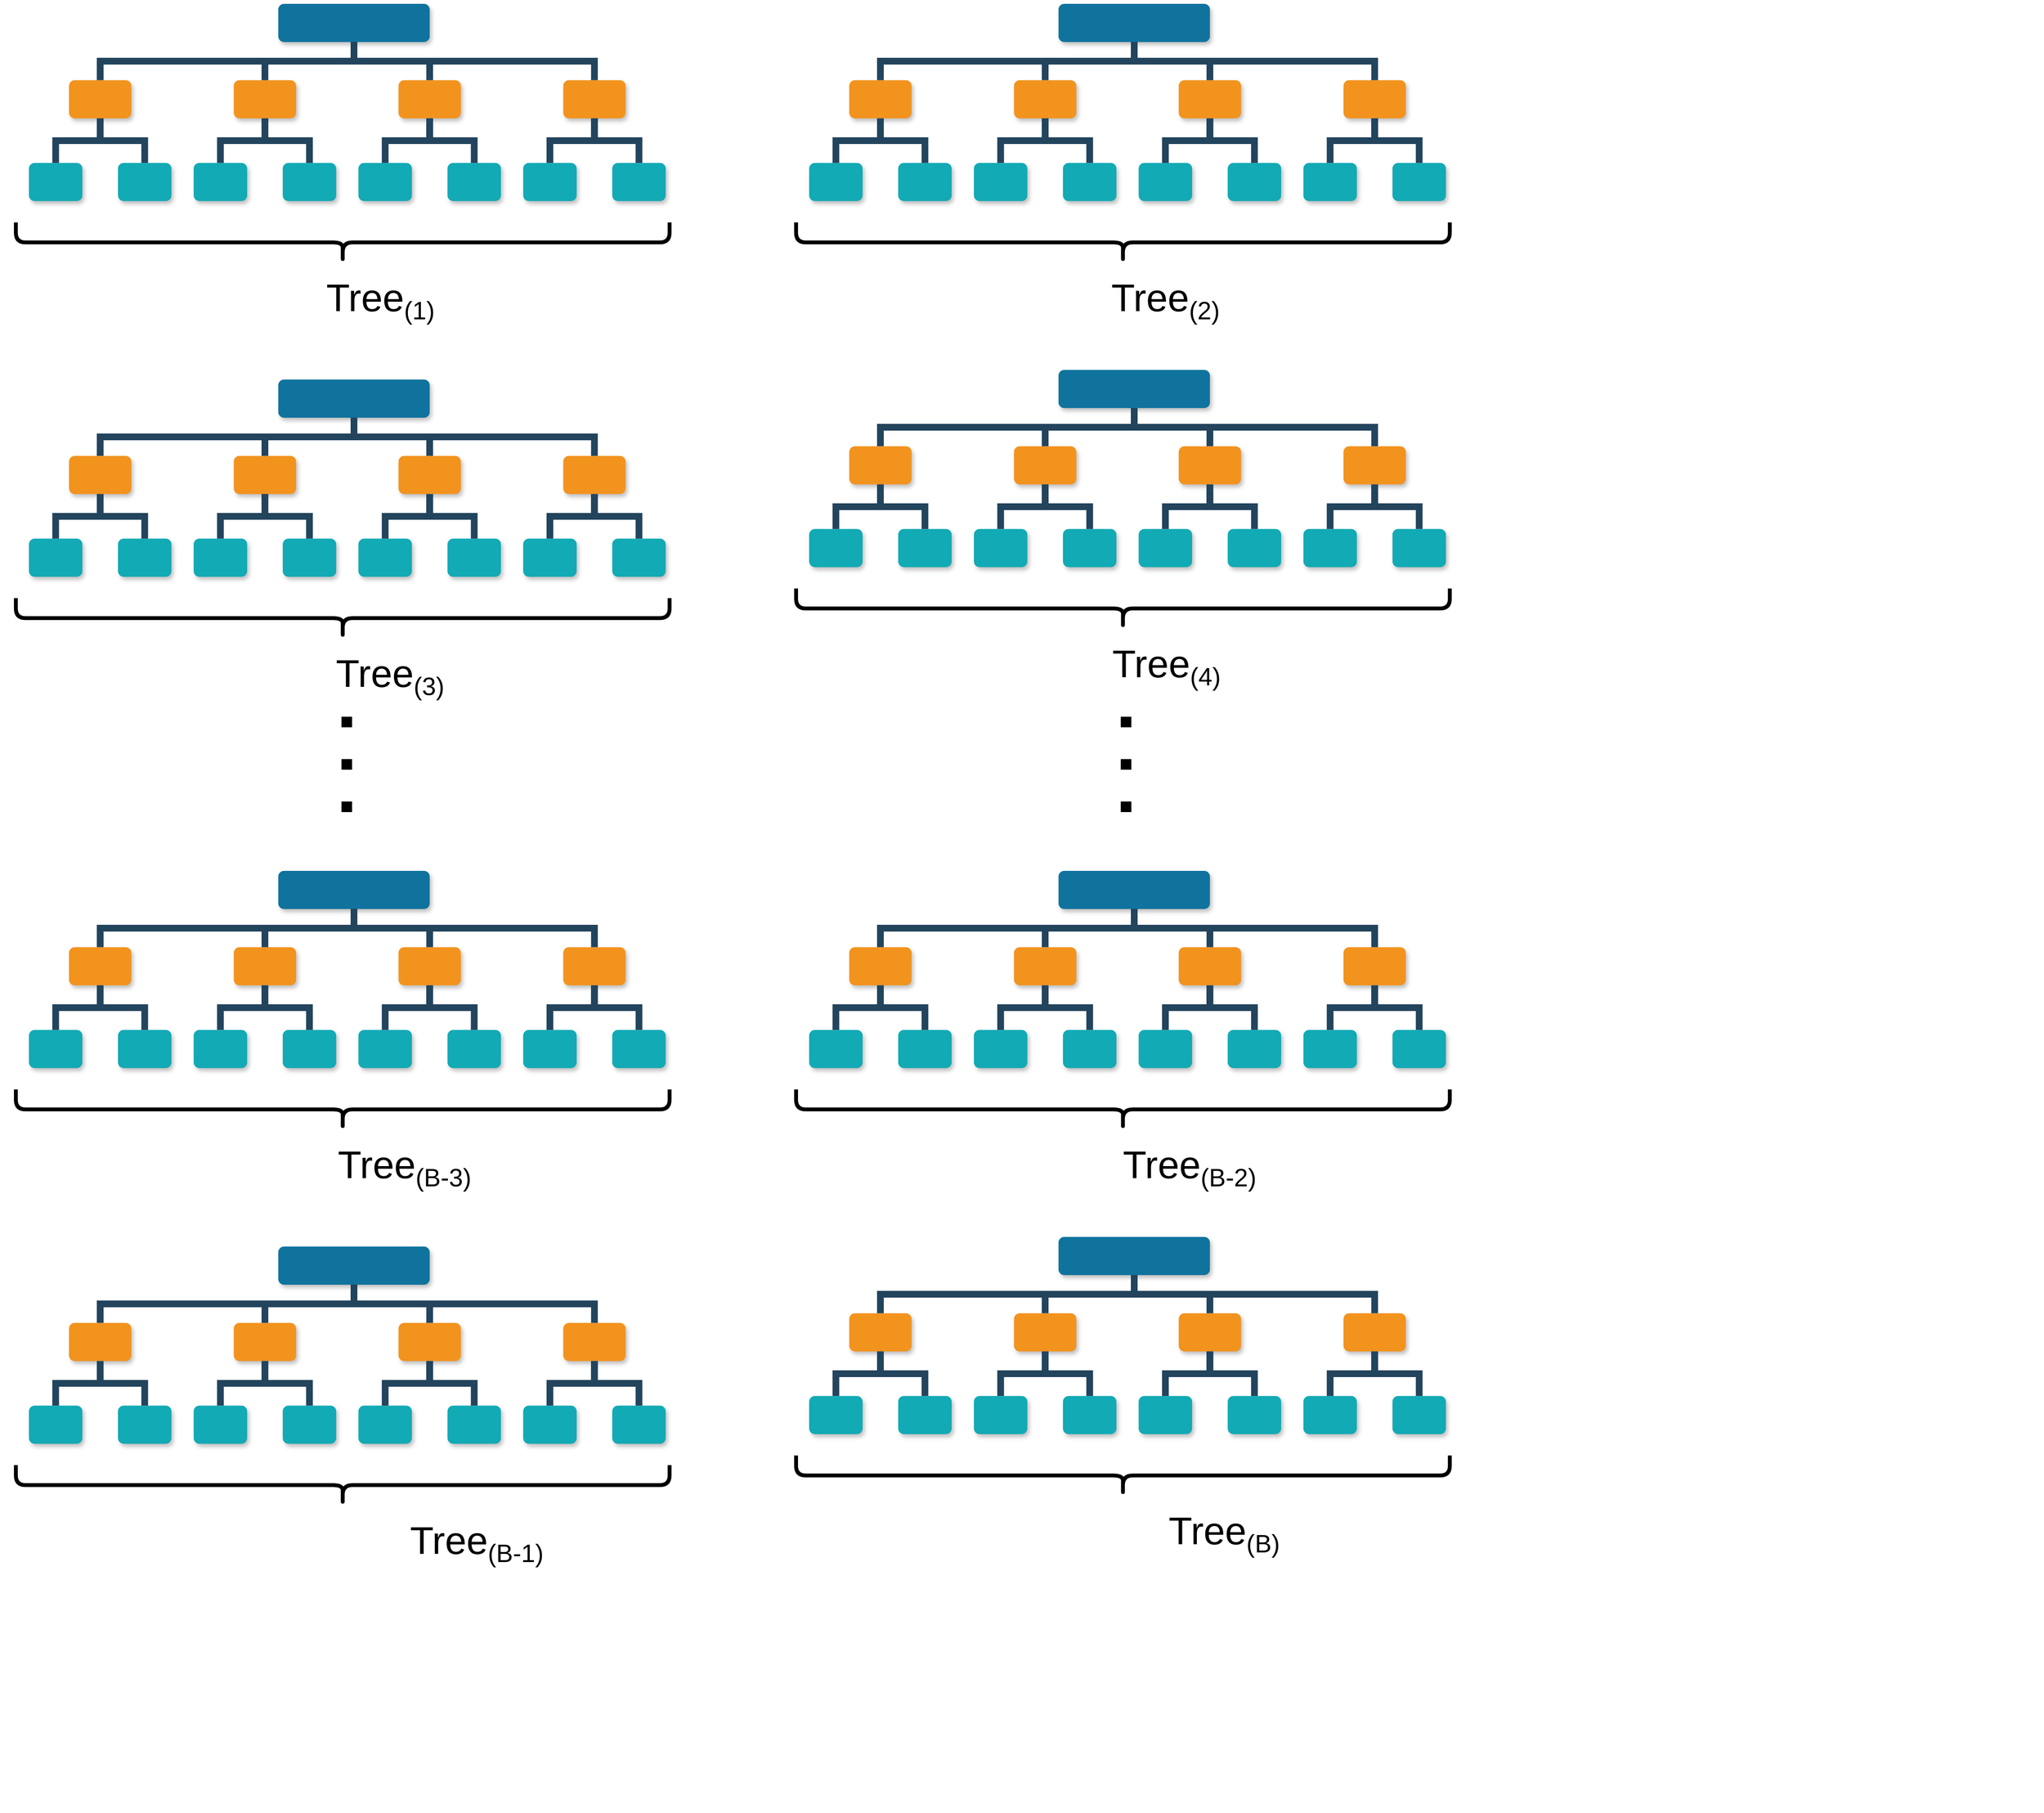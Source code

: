 <mxfile version="21.3.7" type="github">
  <diagram name="Page-1" id="64c3da0e-402f-94eb-ee01-a36477274f13">
    <mxGraphModel dx="2503" dy="1726" grid="1" gridSize="10" guides="1" tooltips="1" connect="1" arrows="1" fold="1" page="1" pageScale="1" pageWidth="1169" pageHeight="826" background="none" math="0" shadow="0">
      <root>
        <mxCell id="0" />
        <mxCell id="1" parent="0" />
        <mxCell id="u5dQJUDq4oG_bzLmvjMr-240" value="" style="group" vertex="1" connectable="0" parent="1">
          <mxGeometry width="735" height="673.96" as="geometry" />
        </mxCell>
        <mxCell id="u5dQJUDq4oG_bzLmvjMr-241" value="" style="group" vertex="1" connectable="0" parent="u5dQJUDq4oG_bzLmvjMr-240">
          <mxGeometry x="16.46" width="678.68" height="350" as="geometry" />
        </mxCell>
        <mxCell id="2" value="" style="whiteSpace=wrap;rounded=1;shadow=1;fillColor=#10739E;strokeColor=none;fontColor=#FFFFFF;fontStyle=1;fontSize=24;strokeWidth=7;" parent="u5dQJUDq4oG_bzLmvjMr-241" vertex="1">
          <mxGeometry x="272.455" width="157.17" height="39.623" as="geometry" />
        </mxCell>
        <mxCell id="4" value="" style="whiteSpace=wrap;rounded=1;fillColor=#F2931E;strokeColor=none;shadow=1;fontColor=#FFFFFF;fontStyle=1;fontSize=14;strokeWidth=7;" parent="u5dQJUDq4oG_bzLmvjMr-241" vertex="1">
          <mxGeometry x="55.191" y="79.245" width="64.717" height="39.623" as="geometry" />
        </mxCell>
        <mxCell id="6" value="" style="whiteSpace=wrap;rounded=1;fillColor=#F2931E;strokeColor=none;shadow=1;fontColor=#FFFFFF;fontStyle=1;fontSize=14;strokeWidth=7;" parent="u5dQJUDq4oG_bzLmvjMr-241" vertex="1">
          <mxGeometry x="226.229" y="79.245" width="64.717" height="39.623" as="geometry" />
        </mxCell>
        <mxCell id="7" value="" style="whiteSpace=wrap;rounded=1;fillColor=#F2931E;strokeColor=none;shadow=1;fontColor=#FFFFFF;fontStyle=1;fontSize=14;strokeWidth=7;" parent="u5dQJUDq4oG_bzLmvjMr-241" vertex="1">
          <mxGeometry x="397.266" y="79.245" width="64.717" height="39.623" as="geometry" />
        </mxCell>
        <mxCell id="8" value="" style="whiteSpace=wrap;rounded=1;fillColor=#F2931E;strokeColor=none;shadow=1;fontColor=#FFFFFF;fontStyle=1;fontSize=14;strokeWidth=7;" parent="u5dQJUDq4oG_bzLmvjMr-241" vertex="1">
          <mxGeometry x="568.304" y="79.245" width="64.717" height="39.623" as="geometry" />
        </mxCell>
        <mxCell id="43" value="" style="whiteSpace=wrap;rounded=1;fillColor=#12AAB5;strokeColor=none;shadow=1;fontColor=#FFFFFF;strokeWidth=7;" parent="u5dQJUDq4oG_bzLmvjMr-241" vertex="1">
          <mxGeometry x="13.587" y="165.094" width="55.472" height="39.623" as="geometry" />
        </mxCell>
        <mxCell id="44" value="" style="whiteSpace=wrap;rounded=1;fillColor=#12AAB5;strokeColor=none;shadow=1;fontColor=#FFFFFF;strokeWidth=7;" parent="u5dQJUDq4oG_bzLmvjMr-241" vertex="1">
          <mxGeometry x="106.04" y="165.094" width="55.472" height="39.623" as="geometry" />
        </mxCell>
        <mxCell id="116" value="" style="edgeStyle=elbowEdgeStyle;elbow=vertical;rounded=0;fontColor=#000000;endArrow=none;endFill=0;strokeWidth=7;strokeColor=#23445D;" parent="u5dQJUDq4oG_bzLmvjMr-241" source="4" target="43" edge="1">
          <mxGeometry width="100" height="100" relative="1" as="geometry">
            <mxPoint x="-78.866" y="125.472" as="sourcePoint" />
            <mxPoint x="-125.092" y="171.698" as="targetPoint" />
          </mxGeometry>
        </mxCell>
        <mxCell id="117" value="" style="edgeStyle=elbowEdgeStyle;elbow=vertical;rounded=0;fontColor=#000000;endArrow=none;endFill=0;strokeWidth=7;strokeColor=#23445D;" parent="u5dQJUDq4oG_bzLmvjMr-241" source="4" target="44" edge="1">
          <mxGeometry width="100" height="100" relative="1" as="geometry">
            <mxPoint x="-78.866" y="125.472" as="sourcePoint" />
            <mxPoint x="-32.639" y="171.698" as="targetPoint" />
          </mxGeometry>
        </mxCell>
        <mxCell id="133" value="" style="whiteSpace=wrap;rounded=1;fillColor=#12AAB5;strokeColor=none;shadow=1;fontColor=#FFFFFF;strokeWidth=7;" parent="u5dQJUDq4oG_bzLmvjMr-241" vertex="1">
          <mxGeometry x="184.625" y="165.094" width="55.472" height="39.623" as="geometry" />
        </mxCell>
        <mxCell id="134" value="" style="whiteSpace=wrap;rounded=1;fillColor=#12AAB5;strokeColor=none;shadow=1;fontColor=#FFFFFF;strokeWidth=7;" parent="u5dQJUDq4oG_bzLmvjMr-241" vertex="1">
          <mxGeometry x="277.078" y="165.094" width="55.472" height="39.623" as="geometry" />
        </mxCell>
        <mxCell id="155" value="" style="whiteSpace=wrap;rounded=1;fillColor=#12AAB5;strokeColor=none;shadow=1;fontColor=#FFFFFF;strokeWidth=7;" parent="u5dQJUDq4oG_bzLmvjMr-241" vertex="1">
          <mxGeometry x="355.663" y="165.094" width="55.472" height="39.623" as="geometry" />
        </mxCell>
        <mxCell id="156" value="" style="whiteSpace=wrap;rounded=1;fillColor=#12AAB5;strokeColor=none;shadow=1;fontColor=#FFFFFF;strokeWidth=7;" parent="u5dQJUDq4oG_bzLmvjMr-241" vertex="1">
          <mxGeometry x="448.115" y="165.094" width="55.472" height="39.623" as="geometry" />
        </mxCell>
        <mxCell id="177" value="" style="whiteSpace=wrap;rounded=1;fillColor=#12AAB5;strokeColor=none;shadow=1;fontColor=#FFFFFF;strokeWidth=7;" parent="u5dQJUDq4oG_bzLmvjMr-241" vertex="1">
          <mxGeometry x="526.7" y="165.094" width="55.472" height="39.623" as="geometry" />
        </mxCell>
        <mxCell id="178" value="" style="whiteSpace=wrap;rounded=1;fillColor=#12AAB5;strokeColor=none;shadow=1;fontColor=#FFFFFF;strokeWidth=7;" parent="u5dQJUDq4oG_bzLmvjMr-241" vertex="1">
          <mxGeometry x="619.153" y="165.094" width="55.472" height="39.623" as="geometry" />
        </mxCell>
        <mxCell id="221" value="" style="edgeStyle=elbowEdgeStyle;elbow=vertical;rounded=0;fontColor=#000000;endArrow=none;endFill=0;strokeWidth=7;strokeColor=#23445D;" parent="u5dQJUDq4oG_bzLmvjMr-241" source="6" target="133" edge="1">
          <mxGeometry width="100" height="100" relative="1" as="geometry">
            <mxPoint x="170.757" y="145.283" as="sourcePoint" />
            <mxPoint x="216.983" y="79.245" as="targetPoint" />
          </mxGeometry>
        </mxCell>
        <mxCell id="222" value="" style="edgeStyle=elbowEdgeStyle;elbow=vertical;rounded=0;fontColor=#000000;endArrow=none;endFill=0;strokeWidth=7;strokeColor=#23445D;" parent="u5dQJUDq4oG_bzLmvjMr-241" source="6" target="134" edge="1">
          <mxGeometry width="100" height="100" relative="1" as="geometry">
            <mxPoint x="286.323" y="151.887" as="sourcePoint" />
            <mxPoint x="332.549" y="85.849" as="targetPoint" />
          </mxGeometry>
        </mxCell>
        <mxCell id="223" value="" style="edgeStyle=elbowEdgeStyle;elbow=vertical;rounded=0;fontColor=#000000;endArrow=none;endFill=0;strokeWidth=7;strokeColor=#23445D;" parent="u5dQJUDq4oG_bzLmvjMr-241" source="7" target="155" edge="1">
          <mxGeometry width="100" height="100" relative="1" as="geometry">
            <mxPoint x="429.625" y="165.094" as="sourcePoint" />
            <mxPoint x="383.398" y="92.453" as="targetPoint" />
          </mxGeometry>
        </mxCell>
        <mxCell id="224" value="" style="edgeStyle=elbowEdgeStyle;elbow=vertical;rounded=0;fontColor=#000000;endArrow=none;endFill=0;strokeWidth=7;strokeColor=#23445D;" parent="u5dQJUDq4oG_bzLmvjMr-241" source="7" target="156" edge="1">
          <mxGeometry width="100" height="100" relative="1" as="geometry">
            <mxPoint x="471.229" y="158.491" as="sourcePoint" />
            <mxPoint x="517.455" y="92.453" as="targetPoint" />
          </mxGeometry>
        </mxCell>
        <mxCell id="225" value="" style="edgeStyle=elbowEdgeStyle;elbow=vertical;rounded=0;fontColor=#000000;endArrow=none;endFill=0;strokeWidth=7;strokeColor=#23445D;" parent="u5dQJUDq4oG_bzLmvjMr-241" source="8" target="177" edge="1">
          <mxGeometry width="100" height="100" relative="1" as="geometry">
            <mxPoint x="526.7" y="158.491" as="sourcePoint" />
            <mxPoint x="572.927" y="92.453" as="targetPoint" />
          </mxGeometry>
        </mxCell>
        <mxCell id="226" value="" style="edgeStyle=elbowEdgeStyle;elbow=vertical;rounded=0;fontColor=#000000;endArrow=none;endFill=0;strokeWidth=7;strokeColor=#23445D;" parent="u5dQJUDq4oG_bzLmvjMr-241" source="8" target="178" edge="1">
          <mxGeometry width="100" height="100" relative="1" as="geometry">
            <mxPoint x="633.021" y="158.491" as="sourcePoint" />
            <mxPoint x="679.248" y="92.453" as="targetPoint" />
          </mxGeometry>
        </mxCell>
        <mxCell id="230" value="" style="edgeStyle=elbowEdgeStyle;elbow=vertical;rounded=0;fontColor=#000000;endArrow=none;endFill=0;strokeWidth=7;strokeColor=#23445D;" parent="u5dQJUDq4oG_bzLmvjMr-241" source="2" target="4" edge="1">
          <mxGeometry width="100" height="100" relative="1" as="geometry">
            <mxPoint x="64.436" y="66.038" as="sourcePoint" />
            <mxPoint x="110.663" as="targetPoint" />
          </mxGeometry>
        </mxCell>
        <mxCell id="231" value="" style="edgeStyle=elbowEdgeStyle;elbow=vertical;rounded=0;fontColor=#000000;endArrow=none;endFill=0;strokeWidth=7;strokeColor=#23445D;" parent="u5dQJUDq4oG_bzLmvjMr-241" source="2" target="6" edge="1">
          <mxGeometry width="100" height="100" relative="1" as="geometry">
            <mxPoint x="69.059" y="72.642" as="sourcePoint" />
            <mxPoint x="115.285" y="6.604" as="targetPoint" />
          </mxGeometry>
        </mxCell>
        <mxCell id="232" value="" style="edgeStyle=elbowEdgeStyle;elbow=vertical;rounded=0;fontColor=#000000;endArrow=none;endFill=0;strokeWidth=7;strokeColor=#23445D;" parent="u5dQJUDq4oG_bzLmvjMr-241" source="2" target="7" edge="1">
          <mxGeometry width="100" height="100" relative="1" as="geometry">
            <mxPoint x="73.682" y="79.245" as="sourcePoint" />
            <mxPoint x="119.908" y="13.208" as="targetPoint" />
          </mxGeometry>
        </mxCell>
        <mxCell id="233" value="" style="edgeStyle=elbowEdgeStyle;elbow=vertical;rounded=0;fontColor=#000000;endArrow=none;endFill=0;strokeWidth=7;strokeColor=#23445D;" parent="u5dQJUDq4oG_bzLmvjMr-241" source="2" target="8" edge="1">
          <mxGeometry width="100" height="100" relative="1" as="geometry">
            <mxPoint x="78.304" y="85.849" as="sourcePoint" />
            <mxPoint x="124.531" y="19.811" as="targetPoint" />
          </mxGeometry>
        </mxCell>
        <mxCell id="u5dQJUDq4oG_bzLmvjMr-237" value="" style="shape=curlyBracket;whiteSpace=wrap;html=1;rounded=1;flipH=1;labelPosition=right;verticalLabelPosition=middle;align=left;verticalAlign=middle;rotation=90;strokeWidth=4;" vertex="1" parent="u5dQJUDq4oG_bzLmvjMr-241">
          <mxGeometry x="318.54" y="-91.7" width="41.6" height="678.68" as="geometry" />
        </mxCell>
        <mxCell id="u5dQJUDq4oG_bzLmvjMr-238" value="&lt;sup&gt;&lt;font style=&quot;font-size: 40px;&quot;&gt;Tree&lt;/font&gt;&lt;/sup&gt;&lt;sub style=&quot;font-size: 26px;&quot;&gt;&lt;font style=&quot;font-size: 26px;&quot;&gt;&lt;font style=&quot;font-size: 26px;&quot;&gt;(1)&lt;/font&gt;&lt;/font&gt;&lt;/sub&gt;&lt;font style=&quot;font-size: 40px;&quot;&gt; &lt;/font&gt;" style="text;html=1;strokeColor=none;fillColor=none;align=center;verticalAlign=middle;whiteSpace=wrap;rounded=0;" vertex="1" parent="u5dQJUDq4oG_bzLmvjMr-241">
          <mxGeometry x="297.88" y="264.15" width="162.12" height="85.85" as="geometry" />
        </mxCell>
        <mxCell id="u5dQJUDq4oG_bzLmvjMr-271" value="" style="group" vertex="1" connectable="0" parent="1">
          <mxGeometry x="1260" width="861" height="1063.96" as="geometry" />
        </mxCell>
        <mxCell id="u5dQJUDq4oG_bzLmvjMr-272" value="" style="group" vertex="1" connectable="0" parent="u5dQJUDq4oG_bzLmvjMr-271">
          <mxGeometry x="-433.54" width="678.68" height="350" as="geometry" />
        </mxCell>
        <mxCell id="u5dQJUDq4oG_bzLmvjMr-273" value="" style="whiteSpace=wrap;rounded=1;shadow=1;fillColor=#10739E;strokeColor=none;fontColor=#FFFFFF;fontStyle=1;fontSize=24;strokeWidth=7;" vertex="1" parent="u5dQJUDq4oG_bzLmvjMr-272">
          <mxGeometry x="272.455" width="157.17" height="39.623" as="geometry" />
        </mxCell>
        <mxCell id="u5dQJUDq4oG_bzLmvjMr-274" value="" style="whiteSpace=wrap;rounded=1;fillColor=#F2931E;strokeColor=none;shadow=1;fontColor=#FFFFFF;fontStyle=1;fontSize=14;strokeWidth=7;" vertex="1" parent="u5dQJUDq4oG_bzLmvjMr-272">
          <mxGeometry x="55.191" y="79.245" width="64.717" height="39.623" as="geometry" />
        </mxCell>
        <mxCell id="u5dQJUDq4oG_bzLmvjMr-275" value="" style="whiteSpace=wrap;rounded=1;fillColor=#F2931E;strokeColor=none;shadow=1;fontColor=#FFFFFF;fontStyle=1;fontSize=14;strokeWidth=7;" vertex="1" parent="u5dQJUDq4oG_bzLmvjMr-272">
          <mxGeometry x="226.229" y="79.245" width="64.717" height="39.623" as="geometry" />
        </mxCell>
        <mxCell id="u5dQJUDq4oG_bzLmvjMr-276" value="" style="whiteSpace=wrap;rounded=1;fillColor=#F2931E;strokeColor=none;shadow=1;fontColor=#FFFFFF;fontStyle=1;fontSize=14;strokeWidth=7;" vertex="1" parent="u5dQJUDq4oG_bzLmvjMr-272">
          <mxGeometry x="397.266" y="79.245" width="64.717" height="39.623" as="geometry" />
        </mxCell>
        <mxCell id="u5dQJUDq4oG_bzLmvjMr-277" value="" style="whiteSpace=wrap;rounded=1;fillColor=#F2931E;strokeColor=none;shadow=1;fontColor=#FFFFFF;fontStyle=1;fontSize=14;strokeWidth=7;" vertex="1" parent="u5dQJUDq4oG_bzLmvjMr-272">
          <mxGeometry x="568.304" y="79.245" width="64.717" height="39.623" as="geometry" />
        </mxCell>
        <mxCell id="u5dQJUDq4oG_bzLmvjMr-278" value="" style="whiteSpace=wrap;rounded=1;fillColor=#12AAB5;strokeColor=none;shadow=1;fontColor=#FFFFFF;strokeWidth=7;" vertex="1" parent="u5dQJUDq4oG_bzLmvjMr-272">
          <mxGeometry x="13.587" y="165.094" width="55.472" height="39.623" as="geometry" />
        </mxCell>
        <mxCell id="u5dQJUDq4oG_bzLmvjMr-279" value="" style="whiteSpace=wrap;rounded=1;fillColor=#12AAB5;strokeColor=none;shadow=1;fontColor=#FFFFFF;strokeWidth=7;" vertex="1" parent="u5dQJUDq4oG_bzLmvjMr-272">
          <mxGeometry x="106.04" y="165.094" width="55.472" height="39.623" as="geometry" />
        </mxCell>
        <mxCell id="u5dQJUDq4oG_bzLmvjMr-280" value="" style="edgeStyle=elbowEdgeStyle;elbow=vertical;rounded=0;fontColor=#000000;endArrow=none;endFill=0;strokeWidth=7;strokeColor=#23445D;" edge="1" parent="u5dQJUDq4oG_bzLmvjMr-272" source="u5dQJUDq4oG_bzLmvjMr-274" target="u5dQJUDq4oG_bzLmvjMr-278">
          <mxGeometry width="100" height="100" relative="1" as="geometry">
            <mxPoint x="-78.866" y="125.472" as="sourcePoint" />
            <mxPoint x="-125.092" y="171.698" as="targetPoint" />
          </mxGeometry>
        </mxCell>
        <mxCell id="u5dQJUDq4oG_bzLmvjMr-281" value="" style="edgeStyle=elbowEdgeStyle;elbow=vertical;rounded=0;fontColor=#000000;endArrow=none;endFill=0;strokeWidth=7;strokeColor=#23445D;" edge="1" parent="u5dQJUDq4oG_bzLmvjMr-272" source="u5dQJUDq4oG_bzLmvjMr-274" target="u5dQJUDq4oG_bzLmvjMr-279">
          <mxGeometry width="100" height="100" relative="1" as="geometry">
            <mxPoint x="-78.866" y="125.472" as="sourcePoint" />
            <mxPoint x="-32.639" y="171.698" as="targetPoint" />
          </mxGeometry>
        </mxCell>
        <mxCell id="u5dQJUDq4oG_bzLmvjMr-282" value="" style="whiteSpace=wrap;rounded=1;fillColor=#12AAB5;strokeColor=none;shadow=1;fontColor=#FFFFFF;strokeWidth=7;" vertex="1" parent="u5dQJUDq4oG_bzLmvjMr-272">
          <mxGeometry x="184.625" y="165.094" width="55.472" height="39.623" as="geometry" />
        </mxCell>
        <mxCell id="u5dQJUDq4oG_bzLmvjMr-283" value="" style="whiteSpace=wrap;rounded=1;fillColor=#12AAB5;strokeColor=none;shadow=1;fontColor=#FFFFFF;strokeWidth=7;" vertex="1" parent="u5dQJUDq4oG_bzLmvjMr-272">
          <mxGeometry x="277.078" y="165.094" width="55.472" height="39.623" as="geometry" />
        </mxCell>
        <mxCell id="u5dQJUDq4oG_bzLmvjMr-284" value="" style="whiteSpace=wrap;rounded=1;fillColor=#12AAB5;strokeColor=none;shadow=1;fontColor=#FFFFFF;strokeWidth=7;" vertex="1" parent="u5dQJUDq4oG_bzLmvjMr-272">
          <mxGeometry x="355.663" y="165.094" width="55.472" height="39.623" as="geometry" />
        </mxCell>
        <mxCell id="u5dQJUDq4oG_bzLmvjMr-285" value="" style="whiteSpace=wrap;rounded=1;fillColor=#12AAB5;strokeColor=none;shadow=1;fontColor=#FFFFFF;strokeWidth=7;" vertex="1" parent="u5dQJUDq4oG_bzLmvjMr-272">
          <mxGeometry x="448.115" y="165.094" width="55.472" height="39.623" as="geometry" />
        </mxCell>
        <mxCell id="u5dQJUDq4oG_bzLmvjMr-286" value="" style="whiteSpace=wrap;rounded=1;fillColor=#12AAB5;strokeColor=none;shadow=1;fontColor=#FFFFFF;strokeWidth=7;" vertex="1" parent="u5dQJUDq4oG_bzLmvjMr-272">
          <mxGeometry x="526.7" y="165.094" width="55.472" height="39.623" as="geometry" />
        </mxCell>
        <mxCell id="u5dQJUDq4oG_bzLmvjMr-287" value="" style="whiteSpace=wrap;rounded=1;fillColor=#12AAB5;strokeColor=none;shadow=1;fontColor=#FFFFFF;strokeWidth=7;" vertex="1" parent="u5dQJUDq4oG_bzLmvjMr-272">
          <mxGeometry x="619.153" y="165.094" width="55.472" height="39.623" as="geometry" />
        </mxCell>
        <mxCell id="u5dQJUDq4oG_bzLmvjMr-288" value="" style="edgeStyle=elbowEdgeStyle;elbow=vertical;rounded=0;fontColor=#000000;endArrow=none;endFill=0;strokeWidth=7;strokeColor=#23445D;" edge="1" parent="u5dQJUDq4oG_bzLmvjMr-272" source="u5dQJUDq4oG_bzLmvjMr-275" target="u5dQJUDq4oG_bzLmvjMr-282">
          <mxGeometry width="100" height="100" relative="1" as="geometry">
            <mxPoint x="170.757" y="145.283" as="sourcePoint" />
            <mxPoint x="216.983" y="79.245" as="targetPoint" />
          </mxGeometry>
        </mxCell>
        <mxCell id="u5dQJUDq4oG_bzLmvjMr-289" value="" style="edgeStyle=elbowEdgeStyle;elbow=vertical;rounded=0;fontColor=#000000;endArrow=none;endFill=0;strokeWidth=7;strokeColor=#23445D;" edge="1" parent="u5dQJUDq4oG_bzLmvjMr-272" source="u5dQJUDq4oG_bzLmvjMr-275" target="u5dQJUDq4oG_bzLmvjMr-283">
          <mxGeometry width="100" height="100" relative="1" as="geometry">
            <mxPoint x="286.323" y="151.887" as="sourcePoint" />
            <mxPoint x="332.549" y="85.849" as="targetPoint" />
          </mxGeometry>
        </mxCell>
        <mxCell id="u5dQJUDq4oG_bzLmvjMr-290" value="" style="edgeStyle=elbowEdgeStyle;elbow=vertical;rounded=0;fontColor=#000000;endArrow=none;endFill=0;strokeWidth=7;strokeColor=#23445D;" edge="1" parent="u5dQJUDq4oG_bzLmvjMr-272" source="u5dQJUDq4oG_bzLmvjMr-276" target="u5dQJUDq4oG_bzLmvjMr-284">
          <mxGeometry width="100" height="100" relative="1" as="geometry">
            <mxPoint x="429.625" y="165.094" as="sourcePoint" />
            <mxPoint x="383.398" y="92.453" as="targetPoint" />
          </mxGeometry>
        </mxCell>
        <mxCell id="u5dQJUDq4oG_bzLmvjMr-291" value="" style="edgeStyle=elbowEdgeStyle;elbow=vertical;rounded=0;fontColor=#000000;endArrow=none;endFill=0;strokeWidth=7;strokeColor=#23445D;" edge="1" parent="u5dQJUDq4oG_bzLmvjMr-272" source="u5dQJUDq4oG_bzLmvjMr-276" target="u5dQJUDq4oG_bzLmvjMr-285">
          <mxGeometry width="100" height="100" relative="1" as="geometry">
            <mxPoint x="471.229" y="158.491" as="sourcePoint" />
            <mxPoint x="517.455" y="92.453" as="targetPoint" />
          </mxGeometry>
        </mxCell>
        <mxCell id="u5dQJUDq4oG_bzLmvjMr-292" value="" style="edgeStyle=elbowEdgeStyle;elbow=vertical;rounded=0;fontColor=#000000;endArrow=none;endFill=0;strokeWidth=7;strokeColor=#23445D;" edge="1" parent="u5dQJUDq4oG_bzLmvjMr-272" source="u5dQJUDq4oG_bzLmvjMr-277" target="u5dQJUDq4oG_bzLmvjMr-286">
          <mxGeometry width="100" height="100" relative="1" as="geometry">
            <mxPoint x="526.7" y="158.491" as="sourcePoint" />
            <mxPoint x="572.927" y="92.453" as="targetPoint" />
          </mxGeometry>
        </mxCell>
        <mxCell id="u5dQJUDq4oG_bzLmvjMr-293" value="" style="edgeStyle=elbowEdgeStyle;elbow=vertical;rounded=0;fontColor=#000000;endArrow=none;endFill=0;strokeWidth=7;strokeColor=#23445D;" edge="1" parent="u5dQJUDq4oG_bzLmvjMr-272" source="u5dQJUDq4oG_bzLmvjMr-277" target="u5dQJUDq4oG_bzLmvjMr-287">
          <mxGeometry width="100" height="100" relative="1" as="geometry">
            <mxPoint x="633.021" y="158.491" as="sourcePoint" />
            <mxPoint x="679.248" y="92.453" as="targetPoint" />
          </mxGeometry>
        </mxCell>
        <mxCell id="u5dQJUDq4oG_bzLmvjMr-294" value="" style="edgeStyle=elbowEdgeStyle;elbow=vertical;rounded=0;fontColor=#000000;endArrow=none;endFill=0;strokeWidth=7;strokeColor=#23445D;" edge="1" parent="u5dQJUDq4oG_bzLmvjMr-272" source="u5dQJUDq4oG_bzLmvjMr-273" target="u5dQJUDq4oG_bzLmvjMr-274">
          <mxGeometry width="100" height="100" relative="1" as="geometry">
            <mxPoint x="64.436" y="66.038" as="sourcePoint" />
            <mxPoint x="110.663" as="targetPoint" />
          </mxGeometry>
        </mxCell>
        <mxCell id="u5dQJUDq4oG_bzLmvjMr-295" value="" style="edgeStyle=elbowEdgeStyle;elbow=vertical;rounded=0;fontColor=#000000;endArrow=none;endFill=0;strokeWidth=7;strokeColor=#23445D;" edge="1" parent="u5dQJUDq4oG_bzLmvjMr-272" source="u5dQJUDq4oG_bzLmvjMr-273" target="u5dQJUDq4oG_bzLmvjMr-275">
          <mxGeometry width="100" height="100" relative="1" as="geometry">
            <mxPoint x="69.059" y="72.642" as="sourcePoint" />
            <mxPoint x="115.285" y="6.604" as="targetPoint" />
          </mxGeometry>
        </mxCell>
        <mxCell id="u5dQJUDq4oG_bzLmvjMr-296" value="" style="edgeStyle=elbowEdgeStyle;elbow=vertical;rounded=0;fontColor=#000000;endArrow=none;endFill=0;strokeWidth=7;strokeColor=#23445D;" edge="1" parent="u5dQJUDq4oG_bzLmvjMr-272" source="u5dQJUDq4oG_bzLmvjMr-273" target="u5dQJUDq4oG_bzLmvjMr-276">
          <mxGeometry width="100" height="100" relative="1" as="geometry">
            <mxPoint x="73.682" y="79.245" as="sourcePoint" />
            <mxPoint x="119.908" y="13.208" as="targetPoint" />
          </mxGeometry>
        </mxCell>
        <mxCell id="u5dQJUDq4oG_bzLmvjMr-297" value="" style="edgeStyle=elbowEdgeStyle;elbow=vertical;rounded=0;fontColor=#000000;endArrow=none;endFill=0;strokeWidth=7;strokeColor=#23445D;" edge="1" parent="u5dQJUDq4oG_bzLmvjMr-272" source="u5dQJUDq4oG_bzLmvjMr-273" target="u5dQJUDq4oG_bzLmvjMr-277">
          <mxGeometry width="100" height="100" relative="1" as="geometry">
            <mxPoint x="78.304" y="85.849" as="sourcePoint" />
            <mxPoint x="124.531" y="19.811" as="targetPoint" />
          </mxGeometry>
        </mxCell>
        <mxCell id="u5dQJUDq4oG_bzLmvjMr-298" value="" style="shape=curlyBracket;whiteSpace=wrap;html=1;rounded=1;flipH=1;labelPosition=right;verticalLabelPosition=middle;align=left;verticalAlign=middle;rotation=90;strokeWidth=4;" vertex="1" parent="u5dQJUDq4oG_bzLmvjMr-272">
          <mxGeometry x="318.54" y="-91.7" width="41.6" height="678.68" as="geometry" />
        </mxCell>
        <mxCell id="u5dQJUDq4oG_bzLmvjMr-299" value="&lt;sup&gt;&lt;font style=&quot;font-size: 40px;&quot;&gt;Tree&lt;/font&gt;&lt;/sup&gt;&lt;sub style=&quot;font-size: 26px;&quot;&gt;&lt;font style=&quot;font-size: 26px;&quot;&gt;&lt;font style=&quot;font-size: 26px;&quot;&gt;(2)&lt;/font&gt;&lt;/font&gt;&lt;/sub&gt;&lt;font style=&quot;font-size: 40px;&quot;&gt; &lt;/font&gt;" style="text;html=1;strokeColor=none;fillColor=none;align=center;verticalAlign=middle;whiteSpace=wrap;rounded=0;" vertex="1" parent="u5dQJUDq4oG_bzLmvjMr-272">
          <mxGeometry x="297.88" y="264.15" width="172.12" height="85.85" as="geometry" />
        </mxCell>
        <mxCell id="u5dQJUDq4oG_bzLmvjMr-329" value="" style="group" vertex="1" connectable="0" parent="u5dQJUDq4oG_bzLmvjMr-271">
          <mxGeometry x="1.066e-14" y="380" width="735" height="673.96" as="geometry" />
        </mxCell>
        <mxCell id="u5dQJUDq4oG_bzLmvjMr-330" value="" style="group" vertex="1" connectable="0" parent="u5dQJUDq4oG_bzLmvjMr-329">
          <mxGeometry x="-433.54" width="678.68" height="350" as="geometry" />
        </mxCell>
        <mxCell id="u5dQJUDq4oG_bzLmvjMr-331" value="" style="whiteSpace=wrap;rounded=1;shadow=1;fillColor=#10739E;strokeColor=none;fontColor=#FFFFFF;fontStyle=1;fontSize=24;strokeWidth=7;" vertex="1" parent="u5dQJUDq4oG_bzLmvjMr-330">
          <mxGeometry x="272.455" width="157.17" height="39.623" as="geometry" />
        </mxCell>
        <mxCell id="u5dQJUDq4oG_bzLmvjMr-332" value="" style="whiteSpace=wrap;rounded=1;fillColor=#F2931E;strokeColor=none;shadow=1;fontColor=#FFFFFF;fontStyle=1;fontSize=14;strokeWidth=7;" vertex="1" parent="u5dQJUDq4oG_bzLmvjMr-330">
          <mxGeometry x="55.191" y="79.245" width="64.717" height="39.623" as="geometry" />
        </mxCell>
        <mxCell id="u5dQJUDq4oG_bzLmvjMr-333" value="" style="whiteSpace=wrap;rounded=1;fillColor=#F2931E;strokeColor=none;shadow=1;fontColor=#FFFFFF;fontStyle=1;fontSize=14;strokeWidth=7;" vertex="1" parent="u5dQJUDq4oG_bzLmvjMr-330">
          <mxGeometry x="226.229" y="79.245" width="64.717" height="39.623" as="geometry" />
        </mxCell>
        <mxCell id="u5dQJUDq4oG_bzLmvjMr-334" value="" style="whiteSpace=wrap;rounded=1;fillColor=#F2931E;strokeColor=none;shadow=1;fontColor=#FFFFFF;fontStyle=1;fontSize=14;strokeWidth=7;" vertex="1" parent="u5dQJUDq4oG_bzLmvjMr-330">
          <mxGeometry x="397.266" y="79.245" width="64.717" height="39.623" as="geometry" />
        </mxCell>
        <mxCell id="u5dQJUDq4oG_bzLmvjMr-335" value="" style="whiteSpace=wrap;rounded=1;fillColor=#F2931E;strokeColor=none;shadow=1;fontColor=#FFFFFF;fontStyle=1;fontSize=14;strokeWidth=7;" vertex="1" parent="u5dQJUDq4oG_bzLmvjMr-330">
          <mxGeometry x="568.304" y="79.245" width="64.717" height="39.623" as="geometry" />
        </mxCell>
        <mxCell id="u5dQJUDq4oG_bzLmvjMr-336" value="" style="whiteSpace=wrap;rounded=1;fillColor=#12AAB5;strokeColor=none;shadow=1;fontColor=#FFFFFF;strokeWidth=7;" vertex="1" parent="u5dQJUDq4oG_bzLmvjMr-330">
          <mxGeometry x="13.587" y="165.094" width="55.472" height="39.623" as="geometry" />
        </mxCell>
        <mxCell id="u5dQJUDq4oG_bzLmvjMr-337" value="" style="whiteSpace=wrap;rounded=1;fillColor=#12AAB5;strokeColor=none;shadow=1;fontColor=#FFFFFF;strokeWidth=7;" vertex="1" parent="u5dQJUDq4oG_bzLmvjMr-330">
          <mxGeometry x="106.04" y="165.094" width="55.472" height="39.623" as="geometry" />
        </mxCell>
        <mxCell id="u5dQJUDq4oG_bzLmvjMr-338" value="" style="edgeStyle=elbowEdgeStyle;elbow=vertical;rounded=0;fontColor=#000000;endArrow=none;endFill=0;strokeWidth=7;strokeColor=#23445D;" edge="1" parent="u5dQJUDq4oG_bzLmvjMr-330" source="u5dQJUDq4oG_bzLmvjMr-332" target="u5dQJUDq4oG_bzLmvjMr-336">
          <mxGeometry width="100" height="100" relative="1" as="geometry">
            <mxPoint x="-78.866" y="125.472" as="sourcePoint" />
            <mxPoint x="-125.092" y="171.698" as="targetPoint" />
          </mxGeometry>
        </mxCell>
        <mxCell id="u5dQJUDq4oG_bzLmvjMr-339" value="" style="edgeStyle=elbowEdgeStyle;elbow=vertical;rounded=0;fontColor=#000000;endArrow=none;endFill=0;strokeWidth=7;strokeColor=#23445D;" edge="1" parent="u5dQJUDq4oG_bzLmvjMr-330" source="u5dQJUDq4oG_bzLmvjMr-332" target="u5dQJUDq4oG_bzLmvjMr-337">
          <mxGeometry width="100" height="100" relative="1" as="geometry">
            <mxPoint x="-78.866" y="125.472" as="sourcePoint" />
            <mxPoint x="-32.639" y="171.698" as="targetPoint" />
          </mxGeometry>
        </mxCell>
        <mxCell id="u5dQJUDq4oG_bzLmvjMr-340" value="" style="whiteSpace=wrap;rounded=1;fillColor=#12AAB5;strokeColor=none;shadow=1;fontColor=#FFFFFF;strokeWidth=7;" vertex="1" parent="u5dQJUDq4oG_bzLmvjMr-330">
          <mxGeometry x="184.625" y="165.094" width="55.472" height="39.623" as="geometry" />
        </mxCell>
        <mxCell id="u5dQJUDq4oG_bzLmvjMr-341" value="" style="whiteSpace=wrap;rounded=1;fillColor=#12AAB5;strokeColor=none;shadow=1;fontColor=#FFFFFF;strokeWidth=7;" vertex="1" parent="u5dQJUDq4oG_bzLmvjMr-330">
          <mxGeometry x="277.078" y="165.094" width="55.472" height="39.623" as="geometry" />
        </mxCell>
        <mxCell id="u5dQJUDq4oG_bzLmvjMr-342" value="" style="whiteSpace=wrap;rounded=1;fillColor=#12AAB5;strokeColor=none;shadow=1;fontColor=#FFFFFF;strokeWidth=7;" vertex="1" parent="u5dQJUDq4oG_bzLmvjMr-330">
          <mxGeometry x="355.663" y="165.094" width="55.472" height="39.623" as="geometry" />
        </mxCell>
        <mxCell id="u5dQJUDq4oG_bzLmvjMr-343" value="" style="whiteSpace=wrap;rounded=1;fillColor=#12AAB5;strokeColor=none;shadow=1;fontColor=#FFFFFF;strokeWidth=7;" vertex="1" parent="u5dQJUDq4oG_bzLmvjMr-330">
          <mxGeometry x="448.115" y="165.094" width="55.472" height="39.623" as="geometry" />
        </mxCell>
        <mxCell id="u5dQJUDq4oG_bzLmvjMr-344" value="" style="whiteSpace=wrap;rounded=1;fillColor=#12AAB5;strokeColor=none;shadow=1;fontColor=#FFFFFF;strokeWidth=7;" vertex="1" parent="u5dQJUDq4oG_bzLmvjMr-330">
          <mxGeometry x="526.7" y="165.094" width="55.472" height="39.623" as="geometry" />
        </mxCell>
        <mxCell id="u5dQJUDq4oG_bzLmvjMr-345" value="" style="whiteSpace=wrap;rounded=1;fillColor=#12AAB5;strokeColor=none;shadow=1;fontColor=#FFFFFF;strokeWidth=7;" vertex="1" parent="u5dQJUDq4oG_bzLmvjMr-330">
          <mxGeometry x="619.153" y="165.094" width="55.472" height="39.623" as="geometry" />
        </mxCell>
        <mxCell id="u5dQJUDq4oG_bzLmvjMr-346" value="" style="edgeStyle=elbowEdgeStyle;elbow=vertical;rounded=0;fontColor=#000000;endArrow=none;endFill=0;strokeWidth=7;strokeColor=#23445D;" edge="1" parent="u5dQJUDq4oG_bzLmvjMr-330" source="u5dQJUDq4oG_bzLmvjMr-333" target="u5dQJUDq4oG_bzLmvjMr-340">
          <mxGeometry width="100" height="100" relative="1" as="geometry">
            <mxPoint x="170.757" y="145.283" as="sourcePoint" />
            <mxPoint x="216.983" y="79.245" as="targetPoint" />
          </mxGeometry>
        </mxCell>
        <mxCell id="u5dQJUDq4oG_bzLmvjMr-347" value="" style="edgeStyle=elbowEdgeStyle;elbow=vertical;rounded=0;fontColor=#000000;endArrow=none;endFill=0;strokeWidth=7;strokeColor=#23445D;" edge="1" parent="u5dQJUDq4oG_bzLmvjMr-330" source="u5dQJUDq4oG_bzLmvjMr-333" target="u5dQJUDq4oG_bzLmvjMr-341">
          <mxGeometry width="100" height="100" relative="1" as="geometry">
            <mxPoint x="286.323" y="151.887" as="sourcePoint" />
            <mxPoint x="332.549" y="85.849" as="targetPoint" />
          </mxGeometry>
        </mxCell>
        <mxCell id="u5dQJUDq4oG_bzLmvjMr-348" value="" style="edgeStyle=elbowEdgeStyle;elbow=vertical;rounded=0;fontColor=#000000;endArrow=none;endFill=0;strokeWidth=7;strokeColor=#23445D;" edge="1" parent="u5dQJUDq4oG_bzLmvjMr-330" source="u5dQJUDq4oG_bzLmvjMr-334" target="u5dQJUDq4oG_bzLmvjMr-342">
          <mxGeometry width="100" height="100" relative="1" as="geometry">
            <mxPoint x="429.625" y="165.094" as="sourcePoint" />
            <mxPoint x="383.398" y="92.453" as="targetPoint" />
          </mxGeometry>
        </mxCell>
        <mxCell id="u5dQJUDq4oG_bzLmvjMr-349" value="" style="edgeStyle=elbowEdgeStyle;elbow=vertical;rounded=0;fontColor=#000000;endArrow=none;endFill=0;strokeWidth=7;strokeColor=#23445D;" edge="1" parent="u5dQJUDq4oG_bzLmvjMr-330" source="u5dQJUDq4oG_bzLmvjMr-334" target="u5dQJUDq4oG_bzLmvjMr-343">
          <mxGeometry width="100" height="100" relative="1" as="geometry">
            <mxPoint x="471.229" y="158.491" as="sourcePoint" />
            <mxPoint x="517.455" y="92.453" as="targetPoint" />
          </mxGeometry>
        </mxCell>
        <mxCell id="u5dQJUDq4oG_bzLmvjMr-350" value="" style="edgeStyle=elbowEdgeStyle;elbow=vertical;rounded=0;fontColor=#000000;endArrow=none;endFill=0;strokeWidth=7;strokeColor=#23445D;" edge="1" parent="u5dQJUDq4oG_bzLmvjMr-330" source="u5dQJUDq4oG_bzLmvjMr-335" target="u5dQJUDq4oG_bzLmvjMr-344">
          <mxGeometry width="100" height="100" relative="1" as="geometry">
            <mxPoint x="526.7" y="158.491" as="sourcePoint" />
            <mxPoint x="572.927" y="92.453" as="targetPoint" />
          </mxGeometry>
        </mxCell>
        <mxCell id="u5dQJUDq4oG_bzLmvjMr-351" value="" style="edgeStyle=elbowEdgeStyle;elbow=vertical;rounded=0;fontColor=#000000;endArrow=none;endFill=0;strokeWidth=7;strokeColor=#23445D;" edge="1" parent="u5dQJUDq4oG_bzLmvjMr-330" source="u5dQJUDq4oG_bzLmvjMr-335" target="u5dQJUDq4oG_bzLmvjMr-345">
          <mxGeometry width="100" height="100" relative="1" as="geometry">
            <mxPoint x="633.021" y="158.491" as="sourcePoint" />
            <mxPoint x="679.248" y="92.453" as="targetPoint" />
          </mxGeometry>
        </mxCell>
        <mxCell id="u5dQJUDq4oG_bzLmvjMr-352" value="" style="edgeStyle=elbowEdgeStyle;elbow=vertical;rounded=0;fontColor=#000000;endArrow=none;endFill=0;strokeWidth=7;strokeColor=#23445D;" edge="1" parent="u5dQJUDq4oG_bzLmvjMr-330" source="u5dQJUDq4oG_bzLmvjMr-331" target="u5dQJUDq4oG_bzLmvjMr-332">
          <mxGeometry width="100" height="100" relative="1" as="geometry">
            <mxPoint x="64.436" y="66.038" as="sourcePoint" />
            <mxPoint x="110.663" as="targetPoint" />
          </mxGeometry>
        </mxCell>
        <mxCell id="u5dQJUDq4oG_bzLmvjMr-353" value="" style="edgeStyle=elbowEdgeStyle;elbow=vertical;rounded=0;fontColor=#000000;endArrow=none;endFill=0;strokeWidth=7;strokeColor=#23445D;" edge="1" parent="u5dQJUDq4oG_bzLmvjMr-330" source="u5dQJUDq4oG_bzLmvjMr-331" target="u5dQJUDq4oG_bzLmvjMr-333">
          <mxGeometry width="100" height="100" relative="1" as="geometry">
            <mxPoint x="69.059" y="72.642" as="sourcePoint" />
            <mxPoint x="115.285" y="6.604" as="targetPoint" />
          </mxGeometry>
        </mxCell>
        <mxCell id="u5dQJUDq4oG_bzLmvjMr-354" value="" style="edgeStyle=elbowEdgeStyle;elbow=vertical;rounded=0;fontColor=#000000;endArrow=none;endFill=0;strokeWidth=7;strokeColor=#23445D;" edge="1" parent="u5dQJUDq4oG_bzLmvjMr-330" source="u5dQJUDq4oG_bzLmvjMr-331" target="u5dQJUDq4oG_bzLmvjMr-334">
          <mxGeometry width="100" height="100" relative="1" as="geometry">
            <mxPoint x="73.682" y="79.245" as="sourcePoint" />
            <mxPoint x="119.908" y="13.208" as="targetPoint" />
          </mxGeometry>
        </mxCell>
        <mxCell id="u5dQJUDq4oG_bzLmvjMr-355" value="" style="edgeStyle=elbowEdgeStyle;elbow=vertical;rounded=0;fontColor=#000000;endArrow=none;endFill=0;strokeWidth=7;strokeColor=#23445D;" edge="1" parent="u5dQJUDq4oG_bzLmvjMr-330" source="u5dQJUDq4oG_bzLmvjMr-331" target="u5dQJUDq4oG_bzLmvjMr-335">
          <mxGeometry width="100" height="100" relative="1" as="geometry">
            <mxPoint x="78.304" y="85.849" as="sourcePoint" />
            <mxPoint x="124.531" y="19.811" as="targetPoint" />
          </mxGeometry>
        </mxCell>
        <mxCell id="u5dQJUDq4oG_bzLmvjMr-356" value="" style="shape=curlyBracket;whiteSpace=wrap;html=1;rounded=1;flipH=1;labelPosition=right;verticalLabelPosition=middle;align=left;verticalAlign=middle;rotation=90;strokeWidth=4;" vertex="1" parent="u5dQJUDq4oG_bzLmvjMr-330">
          <mxGeometry x="318.54" y="-91.7" width="41.6" height="678.68" as="geometry" />
        </mxCell>
        <mxCell id="u5dQJUDq4oG_bzLmvjMr-357" value="&lt;sup&gt;&lt;font style=&quot;font-size: 40px;&quot;&gt;Tree&lt;/font&gt;&lt;/sup&gt;&lt;sub style=&quot;font-size: 26px;&quot;&gt;&lt;font style=&quot;font-size: 26px;&quot;&gt;&lt;font style=&quot;font-size: 26px;&quot;&gt;(4)&lt;/font&gt;&lt;/font&gt;&lt;/sub&gt;&lt;font style=&quot;font-size: 40px;&quot;&gt; &lt;/font&gt;" style="text;html=1;strokeColor=none;fillColor=none;align=center;verticalAlign=middle;whiteSpace=wrap;rounded=0;" vertex="1" parent="u5dQJUDq4oG_bzLmvjMr-330">
          <mxGeometry x="298.88" y="264.15" width="172.12" height="85.85" as="geometry" />
        </mxCell>
        <mxCell id="u5dQJUDq4oG_bzLmvjMr-300" value="" style="group" vertex="1" connectable="0" parent="1">
          <mxGeometry x="450" y="390" width="1205.14" height="1486.98" as="geometry" />
        </mxCell>
        <mxCell id="u5dQJUDq4oG_bzLmvjMr-301" value="" style="group" vertex="1" connectable="0" parent="u5dQJUDq4oG_bzLmvjMr-300">
          <mxGeometry x="-433.54" width="678.68" height="350" as="geometry" />
        </mxCell>
        <mxCell id="u5dQJUDq4oG_bzLmvjMr-302" value="" style="whiteSpace=wrap;rounded=1;shadow=1;fillColor=#10739E;strokeColor=none;fontColor=#FFFFFF;fontStyle=1;fontSize=24;strokeWidth=7;" vertex="1" parent="u5dQJUDq4oG_bzLmvjMr-301">
          <mxGeometry x="272.455" width="157.17" height="39.623" as="geometry" />
        </mxCell>
        <mxCell id="u5dQJUDq4oG_bzLmvjMr-303" value="" style="whiteSpace=wrap;rounded=1;fillColor=#F2931E;strokeColor=none;shadow=1;fontColor=#FFFFFF;fontStyle=1;fontSize=14;strokeWidth=7;" vertex="1" parent="u5dQJUDq4oG_bzLmvjMr-301">
          <mxGeometry x="55.191" y="79.245" width="64.717" height="39.623" as="geometry" />
        </mxCell>
        <mxCell id="u5dQJUDq4oG_bzLmvjMr-304" value="" style="whiteSpace=wrap;rounded=1;fillColor=#F2931E;strokeColor=none;shadow=1;fontColor=#FFFFFF;fontStyle=1;fontSize=14;strokeWidth=7;" vertex="1" parent="u5dQJUDq4oG_bzLmvjMr-301">
          <mxGeometry x="226.229" y="79.245" width="64.717" height="39.623" as="geometry" />
        </mxCell>
        <mxCell id="u5dQJUDq4oG_bzLmvjMr-305" value="" style="whiteSpace=wrap;rounded=1;fillColor=#F2931E;strokeColor=none;shadow=1;fontColor=#FFFFFF;fontStyle=1;fontSize=14;strokeWidth=7;" vertex="1" parent="u5dQJUDq4oG_bzLmvjMr-301">
          <mxGeometry x="397.266" y="79.245" width="64.717" height="39.623" as="geometry" />
        </mxCell>
        <mxCell id="u5dQJUDq4oG_bzLmvjMr-306" value="" style="whiteSpace=wrap;rounded=1;fillColor=#F2931E;strokeColor=none;shadow=1;fontColor=#FFFFFF;fontStyle=1;fontSize=14;strokeWidth=7;" vertex="1" parent="u5dQJUDq4oG_bzLmvjMr-301">
          <mxGeometry x="568.304" y="79.245" width="64.717" height="39.623" as="geometry" />
        </mxCell>
        <mxCell id="u5dQJUDq4oG_bzLmvjMr-307" value="" style="whiteSpace=wrap;rounded=1;fillColor=#12AAB5;strokeColor=none;shadow=1;fontColor=#FFFFFF;strokeWidth=7;" vertex="1" parent="u5dQJUDq4oG_bzLmvjMr-301">
          <mxGeometry x="13.587" y="165.094" width="55.472" height="39.623" as="geometry" />
        </mxCell>
        <mxCell id="u5dQJUDq4oG_bzLmvjMr-308" value="" style="whiteSpace=wrap;rounded=1;fillColor=#12AAB5;strokeColor=none;shadow=1;fontColor=#FFFFFF;strokeWidth=7;" vertex="1" parent="u5dQJUDq4oG_bzLmvjMr-301">
          <mxGeometry x="106.04" y="165.094" width="55.472" height="39.623" as="geometry" />
        </mxCell>
        <mxCell id="u5dQJUDq4oG_bzLmvjMr-309" value="" style="edgeStyle=elbowEdgeStyle;elbow=vertical;rounded=0;fontColor=#000000;endArrow=none;endFill=0;strokeWidth=7;strokeColor=#23445D;" edge="1" parent="u5dQJUDq4oG_bzLmvjMr-301" source="u5dQJUDq4oG_bzLmvjMr-303" target="u5dQJUDq4oG_bzLmvjMr-307">
          <mxGeometry width="100" height="100" relative="1" as="geometry">
            <mxPoint x="-78.866" y="125.472" as="sourcePoint" />
            <mxPoint x="-125.092" y="171.698" as="targetPoint" />
          </mxGeometry>
        </mxCell>
        <mxCell id="u5dQJUDq4oG_bzLmvjMr-310" value="" style="edgeStyle=elbowEdgeStyle;elbow=vertical;rounded=0;fontColor=#000000;endArrow=none;endFill=0;strokeWidth=7;strokeColor=#23445D;" edge="1" parent="u5dQJUDq4oG_bzLmvjMr-301" source="u5dQJUDq4oG_bzLmvjMr-303" target="u5dQJUDq4oG_bzLmvjMr-308">
          <mxGeometry width="100" height="100" relative="1" as="geometry">
            <mxPoint x="-78.866" y="125.472" as="sourcePoint" />
            <mxPoint x="-32.639" y="171.698" as="targetPoint" />
          </mxGeometry>
        </mxCell>
        <mxCell id="u5dQJUDq4oG_bzLmvjMr-311" value="" style="whiteSpace=wrap;rounded=1;fillColor=#12AAB5;strokeColor=none;shadow=1;fontColor=#FFFFFF;strokeWidth=7;" vertex="1" parent="u5dQJUDq4oG_bzLmvjMr-301">
          <mxGeometry x="184.625" y="165.094" width="55.472" height="39.623" as="geometry" />
        </mxCell>
        <mxCell id="u5dQJUDq4oG_bzLmvjMr-312" value="" style="whiteSpace=wrap;rounded=1;fillColor=#12AAB5;strokeColor=none;shadow=1;fontColor=#FFFFFF;strokeWidth=7;" vertex="1" parent="u5dQJUDq4oG_bzLmvjMr-301">
          <mxGeometry x="277.078" y="165.094" width="55.472" height="39.623" as="geometry" />
        </mxCell>
        <mxCell id="u5dQJUDq4oG_bzLmvjMr-313" value="" style="whiteSpace=wrap;rounded=1;fillColor=#12AAB5;strokeColor=none;shadow=1;fontColor=#FFFFFF;strokeWidth=7;" vertex="1" parent="u5dQJUDq4oG_bzLmvjMr-301">
          <mxGeometry x="355.663" y="165.094" width="55.472" height="39.623" as="geometry" />
        </mxCell>
        <mxCell id="u5dQJUDq4oG_bzLmvjMr-314" value="" style="whiteSpace=wrap;rounded=1;fillColor=#12AAB5;strokeColor=none;shadow=1;fontColor=#FFFFFF;strokeWidth=7;" vertex="1" parent="u5dQJUDq4oG_bzLmvjMr-301">
          <mxGeometry x="448.115" y="165.094" width="55.472" height="39.623" as="geometry" />
        </mxCell>
        <mxCell id="u5dQJUDq4oG_bzLmvjMr-315" value="" style="whiteSpace=wrap;rounded=1;fillColor=#12AAB5;strokeColor=none;shadow=1;fontColor=#FFFFFF;strokeWidth=7;" vertex="1" parent="u5dQJUDq4oG_bzLmvjMr-301">
          <mxGeometry x="526.7" y="165.094" width="55.472" height="39.623" as="geometry" />
        </mxCell>
        <mxCell id="u5dQJUDq4oG_bzLmvjMr-316" value="" style="whiteSpace=wrap;rounded=1;fillColor=#12AAB5;strokeColor=none;shadow=1;fontColor=#FFFFFF;strokeWidth=7;" vertex="1" parent="u5dQJUDq4oG_bzLmvjMr-301">
          <mxGeometry x="619.153" y="165.094" width="55.472" height="39.623" as="geometry" />
        </mxCell>
        <mxCell id="u5dQJUDq4oG_bzLmvjMr-317" value="" style="edgeStyle=elbowEdgeStyle;elbow=vertical;rounded=0;fontColor=#000000;endArrow=none;endFill=0;strokeWidth=7;strokeColor=#23445D;" edge="1" parent="u5dQJUDq4oG_bzLmvjMr-301" source="u5dQJUDq4oG_bzLmvjMr-304" target="u5dQJUDq4oG_bzLmvjMr-311">
          <mxGeometry width="100" height="100" relative="1" as="geometry">
            <mxPoint x="170.757" y="145.283" as="sourcePoint" />
            <mxPoint x="216.983" y="79.245" as="targetPoint" />
          </mxGeometry>
        </mxCell>
        <mxCell id="u5dQJUDq4oG_bzLmvjMr-318" value="" style="edgeStyle=elbowEdgeStyle;elbow=vertical;rounded=0;fontColor=#000000;endArrow=none;endFill=0;strokeWidth=7;strokeColor=#23445D;" edge="1" parent="u5dQJUDq4oG_bzLmvjMr-301" source="u5dQJUDq4oG_bzLmvjMr-304" target="u5dQJUDq4oG_bzLmvjMr-312">
          <mxGeometry width="100" height="100" relative="1" as="geometry">
            <mxPoint x="286.323" y="151.887" as="sourcePoint" />
            <mxPoint x="332.549" y="85.849" as="targetPoint" />
          </mxGeometry>
        </mxCell>
        <mxCell id="u5dQJUDq4oG_bzLmvjMr-319" value="" style="edgeStyle=elbowEdgeStyle;elbow=vertical;rounded=0;fontColor=#000000;endArrow=none;endFill=0;strokeWidth=7;strokeColor=#23445D;" edge="1" parent="u5dQJUDq4oG_bzLmvjMr-301" source="u5dQJUDq4oG_bzLmvjMr-305" target="u5dQJUDq4oG_bzLmvjMr-313">
          <mxGeometry width="100" height="100" relative="1" as="geometry">
            <mxPoint x="429.625" y="165.094" as="sourcePoint" />
            <mxPoint x="383.398" y="92.453" as="targetPoint" />
          </mxGeometry>
        </mxCell>
        <mxCell id="u5dQJUDq4oG_bzLmvjMr-320" value="" style="edgeStyle=elbowEdgeStyle;elbow=vertical;rounded=0;fontColor=#000000;endArrow=none;endFill=0;strokeWidth=7;strokeColor=#23445D;" edge="1" parent="u5dQJUDq4oG_bzLmvjMr-301" source="u5dQJUDq4oG_bzLmvjMr-305" target="u5dQJUDq4oG_bzLmvjMr-314">
          <mxGeometry width="100" height="100" relative="1" as="geometry">
            <mxPoint x="471.229" y="158.491" as="sourcePoint" />
            <mxPoint x="517.455" y="92.453" as="targetPoint" />
          </mxGeometry>
        </mxCell>
        <mxCell id="u5dQJUDq4oG_bzLmvjMr-321" value="" style="edgeStyle=elbowEdgeStyle;elbow=vertical;rounded=0;fontColor=#000000;endArrow=none;endFill=0;strokeWidth=7;strokeColor=#23445D;" edge="1" parent="u5dQJUDq4oG_bzLmvjMr-301" source="u5dQJUDq4oG_bzLmvjMr-306" target="u5dQJUDq4oG_bzLmvjMr-315">
          <mxGeometry width="100" height="100" relative="1" as="geometry">
            <mxPoint x="526.7" y="158.491" as="sourcePoint" />
            <mxPoint x="572.927" y="92.453" as="targetPoint" />
          </mxGeometry>
        </mxCell>
        <mxCell id="u5dQJUDq4oG_bzLmvjMr-322" value="" style="edgeStyle=elbowEdgeStyle;elbow=vertical;rounded=0;fontColor=#000000;endArrow=none;endFill=0;strokeWidth=7;strokeColor=#23445D;" edge="1" parent="u5dQJUDq4oG_bzLmvjMr-301" source="u5dQJUDq4oG_bzLmvjMr-306" target="u5dQJUDq4oG_bzLmvjMr-316">
          <mxGeometry width="100" height="100" relative="1" as="geometry">
            <mxPoint x="633.021" y="158.491" as="sourcePoint" />
            <mxPoint x="679.248" y="92.453" as="targetPoint" />
          </mxGeometry>
        </mxCell>
        <mxCell id="u5dQJUDq4oG_bzLmvjMr-323" value="" style="edgeStyle=elbowEdgeStyle;elbow=vertical;rounded=0;fontColor=#000000;endArrow=none;endFill=0;strokeWidth=7;strokeColor=#23445D;" edge="1" parent="u5dQJUDq4oG_bzLmvjMr-301" source="u5dQJUDq4oG_bzLmvjMr-302" target="u5dQJUDq4oG_bzLmvjMr-303">
          <mxGeometry width="100" height="100" relative="1" as="geometry">
            <mxPoint x="64.436" y="66.038" as="sourcePoint" />
            <mxPoint x="110.663" as="targetPoint" />
          </mxGeometry>
        </mxCell>
        <mxCell id="u5dQJUDq4oG_bzLmvjMr-324" value="" style="edgeStyle=elbowEdgeStyle;elbow=vertical;rounded=0;fontColor=#000000;endArrow=none;endFill=0;strokeWidth=7;strokeColor=#23445D;" edge="1" parent="u5dQJUDq4oG_bzLmvjMr-301" source="u5dQJUDq4oG_bzLmvjMr-302" target="u5dQJUDq4oG_bzLmvjMr-304">
          <mxGeometry width="100" height="100" relative="1" as="geometry">
            <mxPoint x="69.059" y="72.642" as="sourcePoint" />
            <mxPoint x="115.285" y="6.604" as="targetPoint" />
          </mxGeometry>
        </mxCell>
        <mxCell id="u5dQJUDq4oG_bzLmvjMr-325" value="" style="edgeStyle=elbowEdgeStyle;elbow=vertical;rounded=0;fontColor=#000000;endArrow=none;endFill=0;strokeWidth=7;strokeColor=#23445D;" edge="1" parent="u5dQJUDq4oG_bzLmvjMr-301" source="u5dQJUDq4oG_bzLmvjMr-302" target="u5dQJUDq4oG_bzLmvjMr-305">
          <mxGeometry width="100" height="100" relative="1" as="geometry">
            <mxPoint x="73.682" y="79.245" as="sourcePoint" />
            <mxPoint x="119.908" y="13.208" as="targetPoint" />
          </mxGeometry>
        </mxCell>
        <mxCell id="u5dQJUDq4oG_bzLmvjMr-326" value="" style="edgeStyle=elbowEdgeStyle;elbow=vertical;rounded=0;fontColor=#000000;endArrow=none;endFill=0;strokeWidth=7;strokeColor=#23445D;" edge="1" parent="u5dQJUDq4oG_bzLmvjMr-301" source="u5dQJUDq4oG_bzLmvjMr-302" target="u5dQJUDq4oG_bzLmvjMr-306">
          <mxGeometry width="100" height="100" relative="1" as="geometry">
            <mxPoint x="78.304" y="85.849" as="sourcePoint" />
            <mxPoint x="124.531" y="19.811" as="targetPoint" />
          </mxGeometry>
        </mxCell>
        <mxCell id="u5dQJUDq4oG_bzLmvjMr-327" value="" style="shape=curlyBracket;whiteSpace=wrap;html=1;rounded=1;flipH=1;labelPosition=right;verticalLabelPosition=middle;align=left;verticalAlign=middle;rotation=90;strokeWidth=4;" vertex="1" parent="u5dQJUDq4oG_bzLmvjMr-301">
          <mxGeometry x="318.54" y="-91.7" width="41.6" height="678.68" as="geometry" />
        </mxCell>
        <mxCell id="u5dQJUDq4oG_bzLmvjMr-328" value="&lt;sup&gt;&lt;font style=&quot;font-size: 40px;&quot;&gt;Tree&lt;/font&gt;&lt;/sup&gt;&lt;sub style=&quot;font-size: 26px;&quot;&gt;&lt;font style=&quot;font-size: 26px;&quot;&gt;&lt;font style=&quot;font-size: 26px;&quot;&gt;(3)&lt;/font&gt;&lt;/font&gt;&lt;/sub&gt;&lt;font style=&quot;font-size: 40px;&quot;&gt; &lt;/font&gt;" style="text;html=1;strokeColor=none;fillColor=none;align=center;verticalAlign=middle;whiteSpace=wrap;rounded=0;" vertex="1" parent="u5dQJUDq4oG_bzLmvjMr-301">
          <mxGeometry x="297.88" y="264.15" width="182.12" height="85.85" as="geometry" />
        </mxCell>
        <mxCell id="u5dQJUDq4oG_bzLmvjMr-531" value="" style="group" vertex="1" connectable="0" parent="u5dQJUDq4oG_bzLmvjMr-300">
          <mxGeometry x="436.46" y="890" width="678.68" height="350" as="geometry" />
        </mxCell>
        <mxCell id="u5dQJUDq4oG_bzLmvjMr-558" value="&lt;sup&gt;&lt;font style=&quot;font-size: 40px;&quot;&gt;Tree&lt;/font&gt;&lt;/sup&gt;&lt;sub style=&quot;font-size: 26px;&quot;&gt;&lt;font style=&quot;font-size: 26px;&quot;&gt;&lt;font style=&quot;font-size: 26px;&quot;&gt;(B)&lt;/font&gt;&lt;/font&gt;&lt;/sub&gt;&lt;font style=&quot;font-size: 40px;&quot;&gt; &lt;/font&gt;" style="text;html=1;strokeColor=none;fillColor=none;align=center;verticalAlign=middle;whiteSpace=wrap;rounded=0;" vertex="1" parent="u5dQJUDq4oG_bzLmvjMr-531">
          <mxGeometry x="298.88" y="264.15" width="172.12" height="85.85" as="geometry" />
        </mxCell>
        <mxCell id="u5dQJUDq4oG_bzLmvjMr-559" value="" style="group" vertex="1" connectable="0" parent="u5dQJUDq4oG_bzLmvjMr-300">
          <mxGeometry x="-373.54" y="900" width="678.68" height="350" as="geometry" />
        </mxCell>
        <mxCell id="u5dQJUDq4oG_bzLmvjMr-586" value="&lt;sup&gt;&lt;font style=&quot;font-size: 40px;&quot;&gt;Tree&lt;/font&gt;&lt;/sup&gt;&lt;sub style=&quot;font-size: 26px;&quot;&gt;&lt;font style=&quot;font-size: 26px;&quot;&gt;&lt;font style=&quot;font-size: 26px;&quot;&gt;(B-1)&lt;/font&gt;&lt;/font&gt;&lt;/sub&gt;&lt;font style=&quot;font-size: 40px;&quot;&gt; &lt;/font&gt;" style="text;html=1;strokeColor=none;fillColor=none;align=center;verticalAlign=middle;whiteSpace=wrap;rounded=0;" vertex="1" parent="u5dQJUDq4oG_bzLmvjMr-559">
          <mxGeometry x="297.88" y="264.15" width="242.12" height="85.85" as="geometry" />
        </mxCell>
        <mxCell id="u5dQJUDq4oG_bzLmvjMr-474" value="" style="group" vertex="1" connectable="0" parent="u5dQJUDq4oG_bzLmvjMr-300">
          <mxGeometry x="-450" y="510" width="735" height="673.96" as="geometry" />
        </mxCell>
        <mxCell id="u5dQJUDq4oG_bzLmvjMr-475" value="" style="group" vertex="1" connectable="0" parent="u5dQJUDq4oG_bzLmvjMr-474">
          <mxGeometry x="16.46" width="678.68" height="350" as="geometry" />
        </mxCell>
        <mxCell id="u5dQJUDq4oG_bzLmvjMr-476" value="" style="whiteSpace=wrap;rounded=1;shadow=1;fillColor=#10739E;strokeColor=none;fontColor=#FFFFFF;fontStyle=1;fontSize=24;strokeWidth=7;" vertex="1" parent="u5dQJUDq4oG_bzLmvjMr-475">
          <mxGeometry x="272.455" width="157.17" height="39.623" as="geometry" />
        </mxCell>
        <mxCell id="u5dQJUDq4oG_bzLmvjMr-477" value="" style="whiteSpace=wrap;rounded=1;fillColor=#F2931E;strokeColor=none;shadow=1;fontColor=#FFFFFF;fontStyle=1;fontSize=14;strokeWidth=7;" vertex="1" parent="u5dQJUDq4oG_bzLmvjMr-475">
          <mxGeometry x="55.191" y="79.245" width="64.717" height="39.623" as="geometry" />
        </mxCell>
        <mxCell id="u5dQJUDq4oG_bzLmvjMr-478" value="" style="whiteSpace=wrap;rounded=1;fillColor=#F2931E;strokeColor=none;shadow=1;fontColor=#FFFFFF;fontStyle=1;fontSize=14;strokeWidth=7;" vertex="1" parent="u5dQJUDq4oG_bzLmvjMr-475">
          <mxGeometry x="226.229" y="79.245" width="64.717" height="39.623" as="geometry" />
        </mxCell>
        <mxCell id="u5dQJUDq4oG_bzLmvjMr-479" value="" style="whiteSpace=wrap;rounded=1;fillColor=#F2931E;strokeColor=none;shadow=1;fontColor=#FFFFFF;fontStyle=1;fontSize=14;strokeWidth=7;" vertex="1" parent="u5dQJUDq4oG_bzLmvjMr-475">
          <mxGeometry x="397.266" y="79.245" width="64.717" height="39.623" as="geometry" />
        </mxCell>
        <mxCell id="u5dQJUDq4oG_bzLmvjMr-480" value="" style="whiteSpace=wrap;rounded=1;fillColor=#F2931E;strokeColor=none;shadow=1;fontColor=#FFFFFF;fontStyle=1;fontSize=14;strokeWidth=7;" vertex="1" parent="u5dQJUDq4oG_bzLmvjMr-475">
          <mxGeometry x="568.304" y="79.245" width="64.717" height="39.623" as="geometry" />
        </mxCell>
        <mxCell id="u5dQJUDq4oG_bzLmvjMr-481" value="" style="whiteSpace=wrap;rounded=1;fillColor=#12AAB5;strokeColor=none;shadow=1;fontColor=#FFFFFF;strokeWidth=7;" vertex="1" parent="u5dQJUDq4oG_bzLmvjMr-475">
          <mxGeometry x="13.587" y="165.094" width="55.472" height="39.623" as="geometry" />
        </mxCell>
        <mxCell id="u5dQJUDq4oG_bzLmvjMr-482" value="" style="whiteSpace=wrap;rounded=1;fillColor=#12AAB5;strokeColor=none;shadow=1;fontColor=#FFFFFF;strokeWidth=7;" vertex="1" parent="u5dQJUDq4oG_bzLmvjMr-475">
          <mxGeometry x="106.04" y="165.094" width="55.472" height="39.623" as="geometry" />
        </mxCell>
        <mxCell id="u5dQJUDq4oG_bzLmvjMr-483" value="" style="edgeStyle=elbowEdgeStyle;elbow=vertical;rounded=0;fontColor=#000000;endArrow=none;endFill=0;strokeWidth=7;strokeColor=#23445D;" edge="1" parent="u5dQJUDq4oG_bzLmvjMr-475" source="u5dQJUDq4oG_bzLmvjMr-477" target="u5dQJUDq4oG_bzLmvjMr-481">
          <mxGeometry width="100" height="100" relative="1" as="geometry">
            <mxPoint x="-78.866" y="125.472" as="sourcePoint" />
            <mxPoint x="-125.092" y="171.698" as="targetPoint" />
          </mxGeometry>
        </mxCell>
        <mxCell id="u5dQJUDq4oG_bzLmvjMr-484" value="" style="edgeStyle=elbowEdgeStyle;elbow=vertical;rounded=0;fontColor=#000000;endArrow=none;endFill=0;strokeWidth=7;strokeColor=#23445D;" edge="1" parent="u5dQJUDq4oG_bzLmvjMr-475" source="u5dQJUDq4oG_bzLmvjMr-477" target="u5dQJUDq4oG_bzLmvjMr-482">
          <mxGeometry width="100" height="100" relative="1" as="geometry">
            <mxPoint x="-78.866" y="125.472" as="sourcePoint" />
            <mxPoint x="-32.639" y="171.698" as="targetPoint" />
          </mxGeometry>
        </mxCell>
        <mxCell id="u5dQJUDq4oG_bzLmvjMr-485" value="" style="whiteSpace=wrap;rounded=1;fillColor=#12AAB5;strokeColor=none;shadow=1;fontColor=#FFFFFF;strokeWidth=7;" vertex="1" parent="u5dQJUDq4oG_bzLmvjMr-475">
          <mxGeometry x="184.625" y="165.094" width="55.472" height="39.623" as="geometry" />
        </mxCell>
        <mxCell id="u5dQJUDq4oG_bzLmvjMr-486" value="" style="whiteSpace=wrap;rounded=1;fillColor=#12AAB5;strokeColor=none;shadow=1;fontColor=#FFFFFF;strokeWidth=7;" vertex="1" parent="u5dQJUDq4oG_bzLmvjMr-475">
          <mxGeometry x="277.078" y="165.094" width="55.472" height="39.623" as="geometry" />
        </mxCell>
        <mxCell id="u5dQJUDq4oG_bzLmvjMr-487" value="" style="whiteSpace=wrap;rounded=1;fillColor=#12AAB5;strokeColor=none;shadow=1;fontColor=#FFFFFF;strokeWidth=7;" vertex="1" parent="u5dQJUDq4oG_bzLmvjMr-475">
          <mxGeometry x="355.663" y="165.094" width="55.472" height="39.623" as="geometry" />
        </mxCell>
        <mxCell id="u5dQJUDq4oG_bzLmvjMr-488" value="" style="whiteSpace=wrap;rounded=1;fillColor=#12AAB5;strokeColor=none;shadow=1;fontColor=#FFFFFF;strokeWidth=7;" vertex="1" parent="u5dQJUDq4oG_bzLmvjMr-475">
          <mxGeometry x="448.115" y="165.094" width="55.472" height="39.623" as="geometry" />
        </mxCell>
        <mxCell id="u5dQJUDq4oG_bzLmvjMr-489" value="" style="whiteSpace=wrap;rounded=1;fillColor=#12AAB5;strokeColor=none;shadow=1;fontColor=#FFFFFF;strokeWidth=7;" vertex="1" parent="u5dQJUDq4oG_bzLmvjMr-475">
          <mxGeometry x="526.7" y="165.094" width="55.472" height="39.623" as="geometry" />
        </mxCell>
        <mxCell id="u5dQJUDq4oG_bzLmvjMr-490" value="" style="whiteSpace=wrap;rounded=1;fillColor=#12AAB5;strokeColor=none;shadow=1;fontColor=#FFFFFF;strokeWidth=7;" vertex="1" parent="u5dQJUDq4oG_bzLmvjMr-475">
          <mxGeometry x="619.153" y="165.094" width="55.472" height="39.623" as="geometry" />
        </mxCell>
        <mxCell id="u5dQJUDq4oG_bzLmvjMr-491" value="" style="edgeStyle=elbowEdgeStyle;elbow=vertical;rounded=0;fontColor=#000000;endArrow=none;endFill=0;strokeWidth=7;strokeColor=#23445D;" edge="1" parent="u5dQJUDq4oG_bzLmvjMr-475" source="u5dQJUDq4oG_bzLmvjMr-478" target="u5dQJUDq4oG_bzLmvjMr-485">
          <mxGeometry width="100" height="100" relative="1" as="geometry">
            <mxPoint x="170.757" y="145.283" as="sourcePoint" />
            <mxPoint x="216.983" y="79.245" as="targetPoint" />
          </mxGeometry>
        </mxCell>
        <mxCell id="u5dQJUDq4oG_bzLmvjMr-492" value="" style="edgeStyle=elbowEdgeStyle;elbow=vertical;rounded=0;fontColor=#000000;endArrow=none;endFill=0;strokeWidth=7;strokeColor=#23445D;" edge="1" parent="u5dQJUDq4oG_bzLmvjMr-475" source="u5dQJUDq4oG_bzLmvjMr-478" target="u5dQJUDq4oG_bzLmvjMr-486">
          <mxGeometry width="100" height="100" relative="1" as="geometry">
            <mxPoint x="286.323" y="151.887" as="sourcePoint" />
            <mxPoint x="332.549" y="85.849" as="targetPoint" />
          </mxGeometry>
        </mxCell>
        <mxCell id="u5dQJUDq4oG_bzLmvjMr-493" value="" style="edgeStyle=elbowEdgeStyle;elbow=vertical;rounded=0;fontColor=#000000;endArrow=none;endFill=0;strokeWidth=7;strokeColor=#23445D;" edge="1" parent="u5dQJUDq4oG_bzLmvjMr-475" source="u5dQJUDq4oG_bzLmvjMr-479" target="u5dQJUDq4oG_bzLmvjMr-487">
          <mxGeometry width="100" height="100" relative="1" as="geometry">
            <mxPoint x="429.625" y="165.094" as="sourcePoint" />
            <mxPoint x="383.398" y="92.453" as="targetPoint" />
          </mxGeometry>
        </mxCell>
        <mxCell id="u5dQJUDq4oG_bzLmvjMr-494" value="" style="edgeStyle=elbowEdgeStyle;elbow=vertical;rounded=0;fontColor=#000000;endArrow=none;endFill=0;strokeWidth=7;strokeColor=#23445D;" edge="1" parent="u5dQJUDq4oG_bzLmvjMr-475" source="u5dQJUDq4oG_bzLmvjMr-479" target="u5dQJUDq4oG_bzLmvjMr-488">
          <mxGeometry width="100" height="100" relative="1" as="geometry">
            <mxPoint x="471.229" y="158.491" as="sourcePoint" />
            <mxPoint x="517.455" y="92.453" as="targetPoint" />
          </mxGeometry>
        </mxCell>
        <mxCell id="u5dQJUDq4oG_bzLmvjMr-495" value="" style="edgeStyle=elbowEdgeStyle;elbow=vertical;rounded=0;fontColor=#000000;endArrow=none;endFill=0;strokeWidth=7;strokeColor=#23445D;" edge="1" parent="u5dQJUDq4oG_bzLmvjMr-475" source="u5dQJUDq4oG_bzLmvjMr-480" target="u5dQJUDq4oG_bzLmvjMr-489">
          <mxGeometry width="100" height="100" relative="1" as="geometry">
            <mxPoint x="526.7" y="158.491" as="sourcePoint" />
            <mxPoint x="572.927" y="92.453" as="targetPoint" />
          </mxGeometry>
        </mxCell>
        <mxCell id="u5dQJUDq4oG_bzLmvjMr-496" value="" style="edgeStyle=elbowEdgeStyle;elbow=vertical;rounded=0;fontColor=#000000;endArrow=none;endFill=0;strokeWidth=7;strokeColor=#23445D;" edge="1" parent="u5dQJUDq4oG_bzLmvjMr-475" source="u5dQJUDq4oG_bzLmvjMr-480" target="u5dQJUDq4oG_bzLmvjMr-490">
          <mxGeometry width="100" height="100" relative="1" as="geometry">
            <mxPoint x="633.021" y="158.491" as="sourcePoint" />
            <mxPoint x="679.248" y="92.453" as="targetPoint" />
          </mxGeometry>
        </mxCell>
        <mxCell id="u5dQJUDq4oG_bzLmvjMr-497" value="" style="edgeStyle=elbowEdgeStyle;elbow=vertical;rounded=0;fontColor=#000000;endArrow=none;endFill=0;strokeWidth=7;strokeColor=#23445D;" edge="1" parent="u5dQJUDq4oG_bzLmvjMr-475" source="u5dQJUDq4oG_bzLmvjMr-476" target="u5dQJUDq4oG_bzLmvjMr-477">
          <mxGeometry width="100" height="100" relative="1" as="geometry">
            <mxPoint x="64.436" y="66.038" as="sourcePoint" />
            <mxPoint x="110.663" as="targetPoint" />
          </mxGeometry>
        </mxCell>
        <mxCell id="u5dQJUDq4oG_bzLmvjMr-498" value="" style="edgeStyle=elbowEdgeStyle;elbow=vertical;rounded=0;fontColor=#000000;endArrow=none;endFill=0;strokeWidth=7;strokeColor=#23445D;" edge="1" parent="u5dQJUDq4oG_bzLmvjMr-475" source="u5dQJUDq4oG_bzLmvjMr-476" target="u5dQJUDq4oG_bzLmvjMr-478">
          <mxGeometry width="100" height="100" relative="1" as="geometry">
            <mxPoint x="69.059" y="72.642" as="sourcePoint" />
            <mxPoint x="115.285" y="6.604" as="targetPoint" />
          </mxGeometry>
        </mxCell>
        <mxCell id="u5dQJUDq4oG_bzLmvjMr-499" value="" style="edgeStyle=elbowEdgeStyle;elbow=vertical;rounded=0;fontColor=#000000;endArrow=none;endFill=0;strokeWidth=7;strokeColor=#23445D;" edge="1" parent="u5dQJUDq4oG_bzLmvjMr-475" source="u5dQJUDq4oG_bzLmvjMr-476" target="u5dQJUDq4oG_bzLmvjMr-479">
          <mxGeometry width="100" height="100" relative="1" as="geometry">
            <mxPoint x="73.682" y="79.245" as="sourcePoint" />
            <mxPoint x="119.908" y="13.208" as="targetPoint" />
          </mxGeometry>
        </mxCell>
        <mxCell id="u5dQJUDq4oG_bzLmvjMr-500" value="" style="edgeStyle=elbowEdgeStyle;elbow=vertical;rounded=0;fontColor=#000000;endArrow=none;endFill=0;strokeWidth=7;strokeColor=#23445D;" edge="1" parent="u5dQJUDq4oG_bzLmvjMr-475" source="u5dQJUDq4oG_bzLmvjMr-476" target="u5dQJUDq4oG_bzLmvjMr-480">
          <mxGeometry width="100" height="100" relative="1" as="geometry">
            <mxPoint x="78.304" y="85.849" as="sourcePoint" />
            <mxPoint x="124.531" y="19.811" as="targetPoint" />
          </mxGeometry>
        </mxCell>
        <mxCell id="u5dQJUDq4oG_bzLmvjMr-501" value="" style="shape=curlyBracket;whiteSpace=wrap;html=1;rounded=1;flipH=1;labelPosition=right;verticalLabelPosition=middle;align=left;verticalAlign=middle;rotation=90;strokeWidth=4;" vertex="1" parent="u5dQJUDq4oG_bzLmvjMr-475">
          <mxGeometry x="318.54" y="-91.7" width="41.6" height="678.68" as="geometry" />
        </mxCell>
        <mxCell id="u5dQJUDq4oG_bzLmvjMr-502" value="&lt;sup&gt;&lt;font style=&quot;font-size: 40px;&quot;&gt;Tree&lt;/font&gt;&lt;/sup&gt;&lt;sub style=&quot;font-size: 26px;&quot;&gt;&lt;font style=&quot;font-size: 26px;&quot;&gt;&lt;font style=&quot;font-size: 26px;&quot;&gt;(B-3)&lt;/font&gt;&lt;/font&gt;&lt;/sub&gt;&lt;font style=&quot;font-size: 40px;&quot;&gt; &lt;/font&gt;" style="text;html=1;strokeColor=none;fillColor=none;align=center;verticalAlign=middle;whiteSpace=wrap;rounded=0;" vertex="1" parent="u5dQJUDq4oG_bzLmvjMr-475">
          <mxGeometry x="297.88" y="264.15" width="212.12" height="85.85" as="geometry" />
        </mxCell>
        <mxCell id="u5dQJUDq4oG_bzLmvjMr-503" value="" style="group" vertex="1" connectable="0" parent="u5dQJUDq4oG_bzLmvjMr-300">
          <mxGeometry x="376.46" y="510" width="678.68" height="350" as="geometry" />
        </mxCell>
        <mxCell id="u5dQJUDq4oG_bzLmvjMr-504" value="" style="whiteSpace=wrap;rounded=1;shadow=1;fillColor=#10739E;strokeColor=none;fontColor=#FFFFFF;fontStyle=1;fontSize=24;strokeWidth=7;" vertex="1" parent="u5dQJUDq4oG_bzLmvjMr-503">
          <mxGeometry x="272.455" width="157.17" height="39.623" as="geometry" />
        </mxCell>
        <mxCell id="u5dQJUDq4oG_bzLmvjMr-505" value="" style="whiteSpace=wrap;rounded=1;fillColor=#F2931E;strokeColor=none;shadow=1;fontColor=#FFFFFF;fontStyle=1;fontSize=14;strokeWidth=7;" vertex="1" parent="u5dQJUDq4oG_bzLmvjMr-503">
          <mxGeometry x="55.191" y="79.245" width="64.717" height="39.623" as="geometry" />
        </mxCell>
        <mxCell id="u5dQJUDq4oG_bzLmvjMr-506" value="" style="whiteSpace=wrap;rounded=1;fillColor=#F2931E;strokeColor=none;shadow=1;fontColor=#FFFFFF;fontStyle=1;fontSize=14;strokeWidth=7;" vertex="1" parent="u5dQJUDq4oG_bzLmvjMr-503">
          <mxGeometry x="226.229" y="79.245" width="64.717" height="39.623" as="geometry" />
        </mxCell>
        <mxCell id="u5dQJUDq4oG_bzLmvjMr-507" value="" style="whiteSpace=wrap;rounded=1;fillColor=#F2931E;strokeColor=none;shadow=1;fontColor=#FFFFFF;fontStyle=1;fontSize=14;strokeWidth=7;" vertex="1" parent="u5dQJUDq4oG_bzLmvjMr-503">
          <mxGeometry x="397.266" y="79.245" width="64.717" height="39.623" as="geometry" />
        </mxCell>
        <mxCell id="u5dQJUDq4oG_bzLmvjMr-508" value="" style="whiteSpace=wrap;rounded=1;fillColor=#F2931E;strokeColor=none;shadow=1;fontColor=#FFFFFF;fontStyle=1;fontSize=14;strokeWidth=7;" vertex="1" parent="u5dQJUDq4oG_bzLmvjMr-503">
          <mxGeometry x="568.304" y="79.245" width="64.717" height="39.623" as="geometry" />
        </mxCell>
        <mxCell id="u5dQJUDq4oG_bzLmvjMr-509" value="" style="whiteSpace=wrap;rounded=1;fillColor=#12AAB5;strokeColor=none;shadow=1;fontColor=#FFFFFF;strokeWidth=7;" vertex="1" parent="u5dQJUDq4oG_bzLmvjMr-503">
          <mxGeometry x="13.587" y="165.094" width="55.472" height="39.623" as="geometry" />
        </mxCell>
        <mxCell id="u5dQJUDq4oG_bzLmvjMr-510" value="" style="whiteSpace=wrap;rounded=1;fillColor=#12AAB5;strokeColor=none;shadow=1;fontColor=#FFFFFF;strokeWidth=7;" vertex="1" parent="u5dQJUDq4oG_bzLmvjMr-503">
          <mxGeometry x="106.04" y="165.094" width="55.472" height="39.623" as="geometry" />
        </mxCell>
        <mxCell id="u5dQJUDq4oG_bzLmvjMr-511" value="" style="edgeStyle=elbowEdgeStyle;elbow=vertical;rounded=0;fontColor=#000000;endArrow=none;endFill=0;strokeWidth=7;strokeColor=#23445D;" edge="1" parent="u5dQJUDq4oG_bzLmvjMr-503" source="u5dQJUDq4oG_bzLmvjMr-505" target="u5dQJUDq4oG_bzLmvjMr-509">
          <mxGeometry width="100" height="100" relative="1" as="geometry">
            <mxPoint x="-78.866" y="125.472" as="sourcePoint" />
            <mxPoint x="-125.092" y="171.698" as="targetPoint" />
          </mxGeometry>
        </mxCell>
        <mxCell id="u5dQJUDq4oG_bzLmvjMr-512" value="" style="edgeStyle=elbowEdgeStyle;elbow=vertical;rounded=0;fontColor=#000000;endArrow=none;endFill=0;strokeWidth=7;strokeColor=#23445D;" edge="1" parent="u5dQJUDq4oG_bzLmvjMr-503" source="u5dQJUDq4oG_bzLmvjMr-505" target="u5dQJUDq4oG_bzLmvjMr-510">
          <mxGeometry width="100" height="100" relative="1" as="geometry">
            <mxPoint x="-78.866" y="125.472" as="sourcePoint" />
            <mxPoint x="-32.639" y="171.698" as="targetPoint" />
          </mxGeometry>
        </mxCell>
        <mxCell id="u5dQJUDq4oG_bzLmvjMr-513" value="" style="whiteSpace=wrap;rounded=1;fillColor=#12AAB5;strokeColor=none;shadow=1;fontColor=#FFFFFF;strokeWidth=7;" vertex="1" parent="u5dQJUDq4oG_bzLmvjMr-503">
          <mxGeometry x="184.625" y="165.094" width="55.472" height="39.623" as="geometry" />
        </mxCell>
        <mxCell id="u5dQJUDq4oG_bzLmvjMr-514" value="" style="whiteSpace=wrap;rounded=1;fillColor=#12AAB5;strokeColor=none;shadow=1;fontColor=#FFFFFF;strokeWidth=7;" vertex="1" parent="u5dQJUDq4oG_bzLmvjMr-503">
          <mxGeometry x="277.078" y="165.094" width="55.472" height="39.623" as="geometry" />
        </mxCell>
        <mxCell id="u5dQJUDq4oG_bzLmvjMr-515" value="" style="whiteSpace=wrap;rounded=1;fillColor=#12AAB5;strokeColor=none;shadow=1;fontColor=#FFFFFF;strokeWidth=7;" vertex="1" parent="u5dQJUDq4oG_bzLmvjMr-503">
          <mxGeometry x="355.663" y="165.094" width="55.472" height="39.623" as="geometry" />
        </mxCell>
        <mxCell id="u5dQJUDq4oG_bzLmvjMr-516" value="" style="whiteSpace=wrap;rounded=1;fillColor=#12AAB5;strokeColor=none;shadow=1;fontColor=#FFFFFF;strokeWidth=7;" vertex="1" parent="u5dQJUDq4oG_bzLmvjMr-503">
          <mxGeometry x="448.115" y="165.094" width="55.472" height="39.623" as="geometry" />
        </mxCell>
        <mxCell id="u5dQJUDq4oG_bzLmvjMr-517" value="" style="whiteSpace=wrap;rounded=1;fillColor=#12AAB5;strokeColor=none;shadow=1;fontColor=#FFFFFF;strokeWidth=7;" vertex="1" parent="u5dQJUDq4oG_bzLmvjMr-503">
          <mxGeometry x="526.7" y="165.094" width="55.472" height="39.623" as="geometry" />
        </mxCell>
        <mxCell id="u5dQJUDq4oG_bzLmvjMr-518" value="" style="whiteSpace=wrap;rounded=1;fillColor=#12AAB5;strokeColor=none;shadow=1;fontColor=#FFFFFF;strokeWidth=7;" vertex="1" parent="u5dQJUDq4oG_bzLmvjMr-503">
          <mxGeometry x="619.153" y="165.094" width="55.472" height="39.623" as="geometry" />
        </mxCell>
        <mxCell id="u5dQJUDq4oG_bzLmvjMr-519" value="" style="edgeStyle=elbowEdgeStyle;elbow=vertical;rounded=0;fontColor=#000000;endArrow=none;endFill=0;strokeWidth=7;strokeColor=#23445D;" edge="1" parent="u5dQJUDq4oG_bzLmvjMr-503" source="u5dQJUDq4oG_bzLmvjMr-506" target="u5dQJUDq4oG_bzLmvjMr-513">
          <mxGeometry width="100" height="100" relative="1" as="geometry">
            <mxPoint x="170.757" y="145.283" as="sourcePoint" />
            <mxPoint x="216.983" y="79.245" as="targetPoint" />
          </mxGeometry>
        </mxCell>
        <mxCell id="u5dQJUDq4oG_bzLmvjMr-520" value="" style="edgeStyle=elbowEdgeStyle;elbow=vertical;rounded=0;fontColor=#000000;endArrow=none;endFill=0;strokeWidth=7;strokeColor=#23445D;" edge="1" parent="u5dQJUDq4oG_bzLmvjMr-503" source="u5dQJUDq4oG_bzLmvjMr-506" target="u5dQJUDq4oG_bzLmvjMr-514">
          <mxGeometry width="100" height="100" relative="1" as="geometry">
            <mxPoint x="286.323" y="151.887" as="sourcePoint" />
            <mxPoint x="332.549" y="85.849" as="targetPoint" />
          </mxGeometry>
        </mxCell>
        <mxCell id="u5dQJUDq4oG_bzLmvjMr-521" value="" style="edgeStyle=elbowEdgeStyle;elbow=vertical;rounded=0;fontColor=#000000;endArrow=none;endFill=0;strokeWidth=7;strokeColor=#23445D;" edge="1" parent="u5dQJUDq4oG_bzLmvjMr-503" source="u5dQJUDq4oG_bzLmvjMr-507" target="u5dQJUDq4oG_bzLmvjMr-515">
          <mxGeometry width="100" height="100" relative="1" as="geometry">
            <mxPoint x="429.625" y="165.094" as="sourcePoint" />
            <mxPoint x="383.398" y="92.453" as="targetPoint" />
          </mxGeometry>
        </mxCell>
        <mxCell id="u5dQJUDq4oG_bzLmvjMr-522" value="" style="edgeStyle=elbowEdgeStyle;elbow=vertical;rounded=0;fontColor=#000000;endArrow=none;endFill=0;strokeWidth=7;strokeColor=#23445D;" edge="1" parent="u5dQJUDq4oG_bzLmvjMr-503" source="u5dQJUDq4oG_bzLmvjMr-507" target="u5dQJUDq4oG_bzLmvjMr-516">
          <mxGeometry width="100" height="100" relative="1" as="geometry">
            <mxPoint x="471.229" y="158.491" as="sourcePoint" />
            <mxPoint x="517.455" y="92.453" as="targetPoint" />
          </mxGeometry>
        </mxCell>
        <mxCell id="u5dQJUDq4oG_bzLmvjMr-523" value="" style="edgeStyle=elbowEdgeStyle;elbow=vertical;rounded=0;fontColor=#000000;endArrow=none;endFill=0;strokeWidth=7;strokeColor=#23445D;" edge="1" parent="u5dQJUDq4oG_bzLmvjMr-503" source="u5dQJUDq4oG_bzLmvjMr-508" target="u5dQJUDq4oG_bzLmvjMr-517">
          <mxGeometry width="100" height="100" relative="1" as="geometry">
            <mxPoint x="526.7" y="158.491" as="sourcePoint" />
            <mxPoint x="572.927" y="92.453" as="targetPoint" />
          </mxGeometry>
        </mxCell>
        <mxCell id="u5dQJUDq4oG_bzLmvjMr-524" value="" style="edgeStyle=elbowEdgeStyle;elbow=vertical;rounded=0;fontColor=#000000;endArrow=none;endFill=0;strokeWidth=7;strokeColor=#23445D;" edge="1" parent="u5dQJUDq4oG_bzLmvjMr-503" source="u5dQJUDq4oG_bzLmvjMr-508" target="u5dQJUDq4oG_bzLmvjMr-518">
          <mxGeometry width="100" height="100" relative="1" as="geometry">
            <mxPoint x="633.021" y="158.491" as="sourcePoint" />
            <mxPoint x="679.248" y="92.453" as="targetPoint" />
          </mxGeometry>
        </mxCell>
        <mxCell id="u5dQJUDq4oG_bzLmvjMr-525" value="" style="edgeStyle=elbowEdgeStyle;elbow=vertical;rounded=0;fontColor=#000000;endArrow=none;endFill=0;strokeWidth=7;strokeColor=#23445D;" edge="1" parent="u5dQJUDq4oG_bzLmvjMr-503" source="u5dQJUDq4oG_bzLmvjMr-504" target="u5dQJUDq4oG_bzLmvjMr-505">
          <mxGeometry width="100" height="100" relative="1" as="geometry">
            <mxPoint x="64.436" y="66.038" as="sourcePoint" />
            <mxPoint x="110.663" as="targetPoint" />
          </mxGeometry>
        </mxCell>
        <mxCell id="u5dQJUDq4oG_bzLmvjMr-526" value="" style="edgeStyle=elbowEdgeStyle;elbow=vertical;rounded=0;fontColor=#000000;endArrow=none;endFill=0;strokeWidth=7;strokeColor=#23445D;" edge="1" parent="u5dQJUDq4oG_bzLmvjMr-503" source="u5dQJUDq4oG_bzLmvjMr-504" target="u5dQJUDq4oG_bzLmvjMr-506">
          <mxGeometry width="100" height="100" relative="1" as="geometry">
            <mxPoint x="69.059" y="72.642" as="sourcePoint" />
            <mxPoint x="115.285" y="6.604" as="targetPoint" />
          </mxGeometry>
        </mxCell>
        <mxCell id="u5dQJUDq4oG_bzLmvjMr-527" value="" style="edgeStyle=elbowEdgeStyle;elbow=vertical;rounded=0;fontColor=#000000;endArrow=none;endFill=0;strokeWidth=7;strokeColor=#23445D;" edge="1" parent="u5dQJUDq4oG_bzLmvjMr-503" source="u5dQJUDq4oG_bzLmvjMr-504" target="u5dQJUDq4oG_bzLmvjMr-507">
          <mxGeometry width="100" height="100" relative="1" as="geometry">
            <mxPoint x="73.682" y="79.245" as="sourcePoint" />
            <mxPoint x="119.908" y="13.208" as="targetPoint" />
          </mxGeometry>
        </mxCell>
        <mxCell id="u5dQJUDq4oG_bzLmvjMr-528" value="" style="edgeStyle=elbowEdgeStyle;elbow=vertical;rounded=0;fontColor=#000000;endArrow=none;endFill=0;strokeWidth=7;strokeColor=#23445D;" edge="1" parent="u5dQJUDq4oG_bzLmvjMr-503" source="u5dQJUDq4oG_bzLmvjMr-504" target="u5dQJUDq4oG_bzLmvjMr-508">
          <mxGeometry width="100" height="100" relative="1" as="geometry">
            <mxPoint x="78.304" y="85.849" as="sourcePoint" />
            <mxPoint x="124.531" y="19.811" as="targetPoint" />
          </mxGeometry>
        </mxCell>
        <mxCell id="u5dQJUDq4oG_bzLmvjMr-529" value="" style="shape=curlyBracket;whiteSpace=wrap;html=1;rounded=1;flipH=1;labelPosition=right;verticalLabelPosition=middle;align=left;verticalAlign=middle;rotation=90;strokeWidth=4;" vertex="1" parent="u5dQJUDq4oG_bzLmvjMr-503">
          <mxGeometry x="318.54" y="-91.7" width="41.6" height="678.68" as="geometry" />
        </mxCell>
        <mxCell id="u5dQJUDq4oG_bzLmvjMr-530" value="&lt;sup&gt;&lt;font style=&quot;font-size: 40px;&quot;&gt;Tree&lt;/font&gt;&lt;/sup&gt;&lt;sub style=&quot;font-size: 26px;&quot;&gt;&lt;font style=&quot;font-size: 26px;&quot;&gt;&lt;font style=&quot;font-size: 26px;&quot;&gt;(B-2)&lt;/font&gt;&lt;/font&gt;&lt;/sub&gt;&lt;sup&gt;&lt;font style=&quot;font-size: 40px;&quot;&gt; &lt;br&gt;&lt;/font&gt;&lt;/sup&gt;" style="text;html=1;strokeColor=none;fillColor=none;align=center;verticalAlign=middle;whiteSpace=wrap;rounded=0;" vertex="1" parent="u5dQJUDq4oG_bzLmvjMr-503">
          <mxGeometry x="297.88" y="264.15" width="222.12" height="85.85" as="geometry" />
        </mxCell>
        <mxCell id="u5dQJUDq4oG_bzLmvjMr-532" value="" style="whiteSpace=wrap;rounded=1;shadow=1;fillColor=#10739E;strokeColor=none;fontColor=#FFFFFF;fontStyle=1;fontSize=24;strokeWidth=7;" vertex="1" parent="u5dQJUDq4oG_bzLmvjMr-300">
          <mxGeometry x="648.915" y="890" width="157.17" height="39.623" as="geometry" />
        </mxCell>
        <mxCell id="u5dQJUDq4oG_bzLmvjMr-533" value="" style="whiteSpace=wrap;rounded=1;fillColor=#F2931E;strokeColor=none;shadow=1;fontColor=#FFFFFF;fontStyle=1;fontSize=14;strokeWidth=7;" vertex="1" parent="u5dQJUDq4oG_bzLmvjMr-300">
          <mxGeometry x="431.651" y="969.245" width="64.717" height="39.623" as="geometry" />
        </mxCell>
        <mxCell id="u5dQJUDq4oG_bzLmvjMr-534" value="" style="whiteSpace=wrap;rounded=1;fillColor=#F2931E;strokeColor=none;shadow=1;fontColor=#FFFFFF;fontStyle=1;fontSize=14;strokeWidth=7;" vertex="1" parent="u5dQJUDq4oG_bzLmvjMr-300">
          <mxGeometry x="602.689" y="969.245" width="64.717" height="39.623" as="geometry" />
        </mxCell>
        <mxCell id="u5dQJUDq4oG_bzLmvjMr-535" value="" style="whiteSpace=wrap;rounded=1;fillColor=#F2931E;strokeColor=none;shadow=1;fontColor=#FFFFFF;fontStyle=1;fontSize=14;strokeWidth=7;" vertex="1" parent="u5dQJUDq4oG_bzLmvjMr-300">
          <mxGeometry x="773.726" y="969.245" width="64.717" height="39.623" as="geometry" />
        </mxCell>
        <mxCell id="u5dQJUDq4oG_bzLmvjMr-536" value="" style="whiteSpace=wrap;rounded=1;fillColor=#F2931E;strokeColor=none;shadow=1;fontColor=#FFFFFF;fontStyle=1;fontSize=14;strokeWidth=7;" vertex="1" parent="u5dQJUDq4oG_bzLmvjMr-300">
          <mxGeometry x="944.764" y="969.245" width="64.717" height="39.623" as="geometry" />
        </mxCell>
        <mxCell id="u5dQJUDq4oG_bzLmvjMr-537" value="" style="whiteSpace=wrap;rounded=1;fillColor=#12AAB5;strokeColor=none;shadow=1;fontColor=#FFFFFF;strokeWidth=7;" vertex="1" parent="u5dQJUDq4oG_bzLmvjMr-300">
          <mxGeometry x="390.047" y="1055.094" width="55.472" height="39.623" as="geometry" />
        </mxCell>
        <mxCell id="u5dQJUDq4oG_bzLmvjMr-538" value="" style="whiteSpace=wrap;rounded=1;fillColor=#12AAB5;strokeColor=none;shadow=1;fontColor=#FFFFFF;strokeWidth=7;" vertex="1" parent="u5dQJUDq4oG_bzLmvjMr-300">
          <mxGeometry x="482.5" y="1055.094" width="55.472" height="39.623" as="geometry" />
        </mxCell>
        <mxCell id="u5dQJUDq4oG_bzLmvjMr-539" value="" style="edgeStyle=elbowEdgeStyle;elbow=vertical;rounded=0;fontColor=#000000;endArrow=none;endFill=0;strokeWidth=7;strokeColor=#23445D;" edge="1" parent="u5dQJUDq4oG_bzLmvjMr-300" source="u5dQJUDq4oG_bzLmvjMr-533" target="u5dQJUDq4oG_bzLmvjMr-537">
          <mxGeometry width="100" height="100" relative="1" as="geometry">
            <mxPoint x="297.594" y="1015.472" as="sourcePoint" />
            <mxPoint x="251.368" y="1061.698" as="targetPoint" />
          </mxGeometry>
        </mxCell>
        <mxCell id="u5dQJUDq4oG_bzLmvjMr-540" value="" style="edgeStyle=elbowEdgeStyle;elbow=vertical;rounded=0;fontColor=#000000;endArrow=none;endFill=0;strokeWidth=7;strokeColor=#23445D;" edge="1" parent="u5dQJUDq4oG_bzLmvjMr-300" source="u5dQJUDq4oG_bzLmvjMr-533" target="u5dQJUDq4oG_bzLmvjMr-538">
          <mxGeometry width="100" height="100" relative="1" as="geometry">
            <mxPoint x="297.594" y="1015.472" as="sourcePoint" />
            <mxPoint x="343.821" y="1061.698" as="targetPoint" />
          </mxGeometry>
        </mxCell>
        <mxCell id="u5dQJUDq4oG_bzLmvjMr-541" value="" style="whiteSpace=wrap;rounded=1;fillColor=#12AAB5;strokeColor=none;shadow=1;fontColor=#FFFFFF;strokeWidth=7;" vertex="1" parent="u5dQJUDq4oG_bzLmvjMr-300">
          <mxGeometry x="561.085" y="1055.094" width="55.472" height="39.623" as="geometry" />
        </mxCell>
        <mxCell id="u5dQJUDq4oG_bzLmvjMr-542" value="" style="whiteSpace=wrap;rounded=1;fillColor=#12AAB5;strokeColor=none;shadow=1;fontColor=#FFFFFF;strokeWidth=7;" vertex="1" parent="u5dQJUDq4oG_bzLmvjMr-300">
          <mxGeometry x="653.538" y="1055.094" width="55.472" height="39.623" as="geometry" />
        </mxCell>
        <mxCell id="u5dQJUDq4oG_bzLmvjMr-543" value="" style="whiteSpace=wrap;rounded=1;fillColor=#12AAB5;strokeColor=none;shadow=1;fontColor=#FFFFFF;strokeWidth=7;" vertex="1" parent="u5dQJUDq4oG_bzLmvjMr-300">
          <mxGeometry x="732.123" y="1055.094" width="55.472" height="39.623" as="geometry" />
        </mxCell>
        <mxCell id="u5dQJUDq4oG_bzLmvjMr-544" value="" style="whiteSpace=wrap;rounded=1;fillColor=#12AAB5;strokeColor=none;shadow=1;fontColor=#FFFFFF;strokeWidth=7;" vertex="1" parent="u5dQJUDq4oG_bzLmvjMr-300">
          <mxGeometry x="824.575" y="1055.094" width="55.472" height="39.623" as="geometry" />
        </mxCell>
        <mxCell id="u5dQJUDq4oG_bzLmvjMr-545" value="" style="whiteSpace=wrap;rounded=1;fillColor=#12AAB5;strokeColor=none;shadow=1;fontColor=#FFFFFF;strokeWidth=7;" vertex="1" parent="u5dQJUDq4oG_bzLmvjMr-300">
          <mxGeometry x="903.16" y="1055.094" width="55.472" height="39.623" as="geometry" />
        </mxCell>
        <mxCell id="u5dQJUDq4oG_bzLmvjMr-546" value="" style="whiteSpace=wrap;rounded=1;fillColor=#12AAB5;strokeColor=none;shadow=1;fontColor=#FFFFFF;strokeWidth=7;" vertex="1" parent="u5dQJUDq4oG_bzLmvjMr-300">
          <mxGeometry x="995.613" y="1055.094" width="55.472" height="39.623" as="geometry" />
        </mxCell>
        <mxCell id="u5dQJUDq4oG_bzLmvjMr-547" value="" style="edgeStyle=elbowEdgeStyle;elbow=vertical;rounded=0;fontColor=#000000;endArrow=none;endFill=0;strokeWidth=7;strokeColor=#23445D;" edge="1" parent="u5dQJUDq4oG_bzLmvjMr-300" source="u5dQJUDq4oG_bzLmvjMr-534" target="u5dQJUDq4oG_bzLmvjMr-541">
          <mxGeometry width="100" height="100" relative="1" as="geometry">
            <mxPoint x="547.217" y="1035.283" as="sourcePoint" />
            <mxPoint x="593.443" y="969.245" as="targetPoint" />
          </mxGeometry>
        </mxCell>
        <mxCell id="u5dQJUDq4oG_bzLmvjMr-548" value="" style="edgeStyle=elbowEdgeStyle;elbow=vertical;rounded=0;fontColor=#000000;endArrow=none;endFill=0;strokeWidth=7;strokeColor=#23445D;" edge="1" parent="u5dQJUDq4oG_bzLmvjMr-300" source="u5dQJUDq4oG_bzLmvjMr-534" target="u5dQJUDq4oG_bzLmvjMr-542">
          <mxGeometry width="100" height="100" relative="1" as="geometry">
            <mxPoint x="662.783" y="1041.887" as="sourcePoint" />
            <mxPoint x="709.009" y="975.849" as="targetPoint" />
          </mxGeometry>
        </mxCell>
        <mxCell id="u5dQJUDq4oG_bzLmvjMr-549" value="" style="edgeStyle=elbowEdgeStyle;elbow=vertical;rounded=0;fontColor=#000000;endArrow=none;endFill=0;strokeWidth=7;strokeColor=#23445D;" edge="1" parent="u5dQJUDq4oG_bzLmvjMr-300" source="u5dQJUDq4oG_bzLmvjMr-535" target="u5dQJUDq4oG_bzLmvjMr-543">
          <mxGeometry width="100" height="100" relative="1" as="geometry">
            <mxPoint x="806.085" y="1055.094" as="sourcePoint" />
            <mxPoint x="759.858" y="982.453" as="targetPoint" />
          </mxGeometry>
        </mxCell>
        <mxCell id="u5dQJUDq4oG_bzLmvjMr-550" value="" style="edgeStyle=elbowEdgeStyle;elbow=vertical;rounded=0;fontColor=#000000;endArrow=none;endFill=0;strokeWidth=7;strokeColor=#23445D;" edge="1" parent="u5dQJUDq4oG_bzLmvjMr-300" source="u5dQJUDq4oG_bzLmvjMr-535" target="u5dQJUDq4oG_bzLmvjMr-544">
          <mxGeometry width="100" height="100" relative="1" as="geometry">
            <mxPoint x="847.689" y="1048.491" as="sourcePoint" />
            <mxPoint x="893.915" y="982.453" as="targetPoint" />
          </mxGeometry>
        </mxCell>
        <mxCell id="u5dQJUDq4oG_bzLmvjMr-551" value="" style="edgeStyle=elbowEdgeStyle;elbow=vertical;rounded=0;fontColor=#000000;endArrow=none;endFill=0;strokeWidth=7;strokeColor=#23445D;" edge="1" parent="u5dQJUDq4oG_bzLmvjMr-300" source="u5dQJUDq4oG_bzLmvjMr-536" target="u5dQJUDq4oG_bzLmvjMr-545">
          <mxGeometry width="100" height="100" relative="1" as="geometry">
            <mxPoint x="903.16" y="1048.491" as="sourcePoint" />
            <mxPoint x="949.387" y="982.453" as="targetPoint" />
          </mxGeometry>
        </mxCell>
        <mxCell id="u5dQJUDq4oG_bzLmvjMr-552" value="" style="edgeStyle=elbowEdgeStyle;elbow=vertical;rounded=0;fontColor=#000000;endArrow=none;endFill=0;strokeWidth=7;strokeColor=#23445D;" edge="1" parent="u5dQJUDq4oG_bzLmvjMr-300" source="u5dQJUDq4oG_bzLmvjMr-536" target="u5dQJUDq4oG_bzLmvjMr-546">
          <mxGeometry width="100" height="100" relative="1" as="geometry">
            <mxPoint x="1009.481" y="1048.491" as="sourcePoint" />
            <mxPoint x="1055.708" y="982.453" as="targetPoint" />
          </mxGeometry>
        </mxCell>
        <mxCell id="u5dQJUDq4oG_bzLmvjMr-553" value="" style="edgeStyle=elbowEdgeStyle;elbow=vertical;rounded=0;fontColor=#000000;endArrow=none;endFill=0;strokeWidth=7;strokeColor=#23445D;" edge="1" parent="u5dQJUDq4oG_bzLmvjMr-300" source="u5dQJUDq4oG_bzLmvjMr-532" target="u5dQJUDq4oG_bzLmvjMr-533">
          <mxGeometry width="100" height="100" relative="1" as="geometry">
            <mxPoint x="440.896" y="956.038" as="sourcePoint" />
            <mxPoint x="487.123" y="890" as="targetPoint" />
          </mxGeometry>
        </mxCell>
        <mxCell id="u5dQJUDq4oG_bzLmvjMr-554" value="" style="edgeStyle=elbowEdgeStyle;elbow=vertical;rounded=0;fontColor=#000000;endArrow=none;endFill=0;strokeWidth=7;strokeColor=#23445D;" edge="1" parent="u5dQJUDq4oG_bzLmvjMr-300" source="u5dQJUDq4oG_bzLmvjMr-532" target="u5dQJUDq4oG_bzLmvjMr-534">
          <mxGeometry width="100" height="100" relative="1" as="geometry">
            <mxPoint x="445.519" y="962.642" as="sourcePoint" />
            <mxPoint x="491.745" y="896.604" as="targetPoint" />
          </mxGeometry>
        </mxCell>
        <mxCell id="u5dQJUDq4oG_bzLmvjMr-555" value="" style="edgeStyle=elbowEdgeStyle;elbow=vertical;rounded=0;fontColor=#000000;endArrow=none;endFill=0;strokeWidth=7;strokeColor=#23445D;" edge="1" parent="u5dQJUDq4oG_bzLmvjMr-300" source="u5dQJUDq4oG_bzLmvjMr-532" target="u5dQJUDq4oG_bzLmvjMr-535">
          <mxGeometry width="100" height="100" relative="1" as="geometry">
            <mxPoint x="450.142" y="969.245" as="sourcePoint" />
            <mxPoint x="496.368" y="903.208" as="targetPoint" />
          </mxGeometry>
        </mxCell>
        <mxCell id="u5dQJUDq4oG_bzLmvjMr-556" value="" style="edgeStyle=elbowEdgeStyle;elbow=vertical;rounded=0;fontColor=#000000;endArrow=none;endFill=0;strokeWidth=7;strokeColor=#23445D;" edge="1" parent="u5dQJUDq4oG_bzLmvjMr-300" source="u5dQJUDq4oG_bzLmvjMr-532" target="u5dQJUDq4oG_bzLmvjMr-536">
          <mxGeometry width="100" height="100" relative="1" as="geometry">
            <mxPoint x="454.764" y="975.849" as="sourcePoint" />
            <mxPoint x="500.991" y="909.811" as="targetPoint" />
          </mxGeometry>
        </mxCell>
        <mxCell id="u5dQJUDq4oG_bzLmvjMr-557" value="" style="shape=curlyBracket;whiteSpace=wrap;html=1;rounded=1;flipH=1;labelPosition=right;verticalLabelPosition=middle;align=left;verticalAlign=middle;rotation=90;strokeWidth=4;" vertex="1" parent="u5dQJUDq4oG_bzLmvjMr-300">
          <mxGeometry x="695" y="798.3" width="41.6" height="678.68" as="geometry" />
        </mxCell>
        <mxCell id="u5dQJUDq4oG_bzLmvjMr-560" value="" style="whiteSpace=wrap;rounded=1;shadow=1;fillColor=#10739E;strokeColor=none;fontColor=#FFFFFF;fontStyle=1;fontSize=24;strokeWidth=7;" vertex="1" parent="u5dQJUDq4oG_bzLmvjMr-300">
          <mxGeometry x="-161.085" y="900" width="157.17" height="39.623" as="geometry" />
        </mxCell>
        <mxCell id="u5dQJUDq4oG_bzLmvjMr-561" value="" style="whiteSpace=wrap;rounded=1;fillColor=#F2931E;strokeColor=none;shadow=1;fontColor=#FFFFFF;fontStyle=1;fontSize=14;strokeWidth=7;" vertex="1" parent="u5dQJUDq4oG_bzLmvjMr-300">
          <mxGeometry x="-378.349" y="979.245" width="64.717" height="39.623" as="geometry" />
        </mxCell>
        <mxCell id="u5dQJUDq4oG_bzLmvjMr-562" value="" style="whiteSpace=wrap;rounded=1;fillColor=#F2931E;strokeColor=none;shadow=1;fontColor=#FFFFFF;fontStyle=1;fontSize=14;strokeWidth=7;" vertex="1" parent="u5dQJUDq4oG_bzLmvjMr-300">
          <mxGeometry x="-207.311" y="979.245" width="64.717" height="39.623" as="geometry" />
        </mxCell>
        <mxCell id="u5dQJUDq4oG_bzLmvjMr-563" value="" style="whiteSpace=wrap;rounded=1;fillColor=#F2931E;strokeColor=none;shadow=1;fontColor=#FFFFFF;fontStyle=1;fontSize=14;strokeWidth=7;" vertex="1" parent="u5dQJUDq4oG_bzLmvjMr-300">
          <mxGeometry x="-36.274" y="979.245" width="64.717" height="39.623" as="geometry" />
        </mxCell>
        <mxCell id="u5dQJUDq4oG_bzLmvjMr-564" value="" style="whiteSpace=wrap;rounded=1;fillColor=#F2931E;strokeColor=none;shadow=1;fontColor=#FFFFFF;fontStyle=1;fontSize=14;strokeWidth=7;" vertex="1" parent="u5dQJUDq4oG_bzLmvjMr-300">
          <mxGeometry x="134.764" y="979.245" width="64.717" height="39.623" as="geometry" />
        </mxCell>
        <mxCell id="u5dQJUDq4oG_bzLmvjMr-565" value="" style="whiteSpace=wrap;rounded=1;fillColor=#12AAB5;strokeColor=none;shadow=1;fontColor=#FFFFFF;strokeWidth=7;" vertex="1" parent="u5dQJUDq4oG_bzLmvjMr-300">
          <mxGeometry x="-419.953" y="1065.094" width="55.472" height="39.623" as="geometry" />
        </mxCell>
        <mxCell id="u5dQJUDq4oG_bzLmvjMr-566" value="" style="whiteSpace=wrap;rounded=1;fillColor=#12AAB5;strokeColor=none;shadow=1;fontColor=#FFFFFF;strokeWidth=7;" vertex="1" parent="u5dQJUDq4oG_bzLmvjMr-300">
          <mxGeometry x="-327.5" y="1065.094" width="55.472" height="39.623" as="geometry" />
        </mxCell>
        <mxCell id="u5dQJUDq4oG_bzLmvjMr-567" value="" style="edgeStyle=elbowEdgeStyle;elbow=vertical;rounded=0;fontColor=#000000;endArrow=none;endFill=0;strokeWidth=7;strokeColor=#23445D;" edge="1" parent="u5dQJUDq4oG_bzLmvjMr-300" source="u5dQJUDq4oG_bzLmvjMr-561" target="u5dQJUDq4oG_bzLmvjMr-565">
          <mxGeometry width="100" height="100" relative="1" as="geometry">
            <mxPoint x="-512.406" y="1025.472" as="sourcePoint" />
            <mxPoint x="-558.632" y="1071.698" as="targetPoint" />
          </mxGeometry>
        </mxCell>
        <mxCell id="u5dQJUDq4oG_bzLmvjMr-568" value="" style="edgeStyle=elbowEdgeStyle;elbow=vertical;rounded=0;fontColor=#000000;endArrow=none;endFill=0;strokeWidth=7;strokeColor=#23445D;" edge="1" parent="u5dQJUDq4oG_bzLmvjMr-300" source="u5dQJUDq4oG_bzLmvjMr-561" target="u5dQJUDq4oG_bzLmvjMr-566">
          <mxGeometry width="100" height="100" relative="1" as="geometry">
            <mxPoint x="-512.406" y="1025.472" as="sourcePoint" />
            <mxPoint x="-466.179" y="1071.698" as="targetPoint" />
          </mxGeometry>
        </mxCell>
        <mxCell id="u5dQJUDq4oG_bzLmvjMr-569" value="" style="whiteSpace=wrap;rounded=1;fillColor=#12AAB5;strokeColor=none;shadow=1;fontColor=#FFFFFF;strokeWidth=7;" vertex="1" parent="u5dQJUDq4oG_bzLmvjMr-300">
          <mxGeometry x="-248.915" y="1065.094" width="55.472" height="39.623" as="geometry" />
        </mxCell>
        <mxCell id="u5dQJUDq4oG_bzLmvjMr-570" value="" style="whiteSpace=wrap;rounded=1;fillColor=#12AAB5;strokeColor=none;shadow=1;fontColor=#FFFFFF;strokeWidth=7;" vertex="1" parent="u5dQJUDq4oG_bzLmvjMr-300">
          <mxGeometry x="-156.462" y="1065.094" width="55.472" height="39.623" as="geometry" />
        </mxCell>
        <mxCell id="u5dQJUDq4oG_bzLmvjMr-571" value="" style="whiteSpace=wrap;rounded=1;fillColor=#12AAB5;strokeColor=none;shadow=1;fontColor=#FFFFFF;strokeWidth=7;" vertex="1" parent="u5dQJUDq4oG_bzLmvjMr-300">
          <mxGeometry x="-77.877" y="1065.094" width="55.472" height="39.623" as="geometry" />
        </mxCell>
        <mxCell id="u5dQJUDq4oG_bzLmvjMr-572" value="" style="whiteSpace=wrap;rounded=1;fillColor=#12AAB5;strokeColor=none;shadow=1;fontColor=#FFFFFF;strokeWidth=7;" vertex="1" parent="u5dQJUDq4oG_bzLmvjMr-300">
          <mxGeometry x="14.575" y="1065.094" width="55.472" height="39.623" as="geometry" />
        </mxCell>
        <mxCell id="u5dQJUDq4oG_bzLmvjMr-573" value="" style="whiteSpace=wrap;rounded=1;fillColor=#12AAB5;strokeColor=none;shadow=1;fontColor=#FFFFFF;strokeWidth=7;" vertex="1" parent="u5dQJUDq4oG_bzLmvjMr-300">
          <mxGeometry x="93.16" y="1065.094" width="55.472" height="39.623" as="geometry" />
        </mxCell>
        <mxCell id="u5dQJUDq4oG_bzLmvjMr-574" value="" style="whiteSpace=wrap;rounded=1;fillColor=#12AAB5;strokeColor=none;shadow=1;fontColor=#FFFFFF;strokeWidth=7;" vertex="1" parent="u5dQJUDq4oG_bzLmvjMr-300">
          <mxGeometry x="185.613" y="1065.094" width="55.472" height="39.623" as="geometry" />
        </mxCell>
        <mxCell id="u5dQJUDq4oG_bzLmvjMr-575" value="" style="edgeStyle=elbowEdgeStyle;elbow=vertical;rounded=0;fontColor=#000000;endArrow=none;endFill=0;strokeWidth=7;strokeColor=#23445D;" edge="1" parent="u5dQJUDq4oG_bzLmvjMr-300" source="u5dQJUDq4oG_bzLmvjMr-562" target="u5dQJUDq4oG_bzLmvjMr-569">
          <mxGeometry width="100" height="100" relative="1" as="geometry">
            <mxPoint x="-262.783" y="1045.283" as="sourcePoint" />
            <mxPoint x="-216.557" y="979.245" as="targetPoint" />
          </mxGeometry>
        </mxCell>
        <mxCell id="u5dQJUDq4oG_bzLmvjMr-576" value="" style="edgeStyle=elbowEdgeStyle;elbow=vertical;rounded=0;fontColor=#000000;endArrow=none;endFill=0;strokeWidth=7;strokeColor=#23445D;" edge="1" parent="u5dQJUDq4oG_bzLmvjMr-300" source="u5dQJUDq4oG_bzLmvjMr-562" target="u5dQJUDq4oG_bzLmvjMr-570">
          <mxGeometry width="100" height="100" relative="1" as="geometry">
            <mxPoint x="-147.217" y="1051.887" as="sourcePoint" />
            <mxPoint x="-100.991" y="985.849" as="targetPoint" />
          </mxGeometry>
        </mxCell>
        <mxCell id="u5dQJUDq4oG_bzLmvjMr-577" value="" style="edgeStyle=elbowEdgeStyle;elbow=vertical;rounded=0;fontColor=#000000;endArrow=none;endFill=0;strokeWidth=7;strokeColor=#23445D;" edge="1" parent="u5dQJUDq4oG_bzLmvjMr-300" source="u5dQJUDq4oG_bzLmvjMr-563" target="u5dQJUDq4oG_bzLmvjMr-571">
          <mxGeometry width="100" height="100" relative="1" as="geometry">
            <mxPoint x="-3.915" y="1065.094" as="sourcePoint" />
            <mxPoint x="-50.142" y="992.453" as="targetPoint" />
          </mxGeometry>
        </mxCell>
        <mxCell id="u5dQJUDq4oG_bzLmvjMr-578" value="" style="edgeStyle=elbowEdgeStyle;elbow=vertical;rounded=0;fontColor=#000000;endArrow=none;endFill=0;strokeWidth=7;strokeColor=#23445D;" edge="1" parent="u5dQJUDq4oG_bzLmvjMr-300" source="u5dQJUDq4oG_bzLmvjMr-563" target="u5dQJUDq4oG_bzLmvjMr-572">
          <mxGeometry width="100" height="100" relative="1" as="geometry">
            <mxPoint x="37.689" y="1058.491" as="sourcePoint" />
            <mxPoint x="83.915" y="992.453" as="targetPoint" />
          </mxGeometry>
        </mxCell>
        <mxCell id="u5dQJUDq4oG_bzLmvjMr-579" value="" style="edgeStyle=elbowEdgeStyle;elbow=vertical;rounded=0;fontColor=#000000;endArrow=none;endFill=0;strokeWidth=7;strokeColor=#23445D;" edge="1" parent="u5dQJUDq4oG_bzLmvjMr-300" source="u5dQJUDq4oG_bzLmvjMr-564" target="u5dQJUDq4oG_bzLmvjMr-573">
          <mxGeometry width="100" height="100" relative="1" as="geometry">
            <mxPoint x="93.16" y="1058.491" as="sourcePoint" />
            <mxPoint x="139.387" y="992.453" as="targetPoint" />
          </mxGeometry>
        </mxCell>
        <mxCell id="u5dQJUDq4oG_bzLmvjMr-580" value="" style="edgeStyle=elbowEdgeStyle;elbow=vertical;rounded=0;fontColor=#000000;endArrow=none;endFill=0;strokeWidth=7;strokeColor=#23445D;" edge="1" parent="u5dQJUDq4oG_bzLmvjMr-300" source="u5dQJUDq4oG_bzLmvjMr-564" target="u5dQJUDq4oG_bzLmvjMr-574">
          <mxGeometry width="100" height="100" relative="1" as="geometry">
            <mxPoint x="199.481" y="1058.491" as="sourcePoint" />
            <mxPoint x="245.708" y="992.453" as="targetPoint" />
          </mxGeometry>
        </mxCell>
        <mxCell id="u5dQJUDq4oG_bzLmvjMr-581" value="" style="edgeStyle=elbowEdgeStyle;elbow=vertical;rounded=0;fontColor=#000000;endArrow=none;endFill=0;strokeWidth=7;strokeColor=#23445D;" edge="1" parent="u5dQJUDq4oG_bzLmvjMr-300" source="u5dQJUDq4oG_bzLmvjMr-560" target="u5dQJUDq4oG_bzLmvjMr-561">
          <mxGeometry width="100" height="100" relative="1" as="geometry">
            <mxPoint x="-369.104" y="966.038" as="sourcePoint" />
            <mxPoint x="-322.877" y="900" as="targetPoint" />
          </mxGeometry>
        </mxCell>
        <mxCell id="u5dQJUDq4oG_bzLmvjMr-582" value="" style="edgeStyle=elbowEdgeStyle;elbow=vertical;rounded=0;fontColor=#000000;endArrow=none;endFill=0;strokeWidth=7;strokeColor=#23445D;" edge="1" parent="u5dQJUDq4oG_bzLmvjMr-300" source="u5dQJUDq4oG_bzLmvjMr-560" target="u5dQJUDq4oG_bzLmvjMr-562">
          <mxGeometry width="100" height="100" relative="1" as="geometry">
            <mxPoint x="-364.481" y="972.642" as="sourcePoint" />
            <mxPoint x="-318.255" y="906.604" as="targetPoint" />
          </mxGeometry>
        </mxCell>
        <mxCell id="u5dQJUDq4oG_bzLmvjMr-583" value="" style="edgeStyle=elbowEdgeStyle;elbow=vertical;rounded=0;fontColor=#000000;endArrow=none;endFill=0;strokeWidth=7;strokeColor=#23445D;" edge="1" parent="u5dQJUDq4oG_bzLmvjMr-300" source="u5dQJUDq4oG_bzLmvjMr-560" target="u5dQJUDq4oG_bzLmvjMr-563">
          <mxGeometry width="100" height="100" relative="1" as="geometry">
            <mxPoint x="-359.858" y="979.245" as="sourcePoint" />
            <mxPoint x="-313.632" y="913.208" as="targetPoint" />
          </mxGeometry>
        </mxCell>
        <mxCell id="u5dQJUDq4oG_bzLmvjMr-584" value="" style="edgeStyle=elbowEdgeStyle;elbow=vertical;rounded=0;fontColor=#000000;endArrow=none;endFill=0;strokeWidth=7;strokeColor=#23445D;" edge="1" parent="u5dQJUDq4oG_bzLmvjMr-300" source="u5dQJUDq4oG_bzLmvjMr-560" target="u5dQJUDq4oG_bzLmvjMr-564">
          <mxGeometry width="100" height="100" relative="1" as="geometry">
            <mxPoint x="-355.236" y="985.849" as="sourcePoint" />
            <mxPoint x="-309.009" y="919.811" as="targetPoint" />
          </mxGeometry>
        </mxCell>
        <mxCell id="u5dQJUDq4oG_bzLmvjMr-585" value="" style="shape=curlyBracket;whiteSpace=wrap;html=1;rounded=1;flipH=1;labelPosition=right;verticalLabelPosition=middle;align=left;verticalAlign=middle;rotation=90;strokeWidth=4;" vertex="1" parent="u5dQJUDq4oG_bzLmvjMr-300">
          <mxGeometry x="-115.0" y="808.3" width="41.6" height="678.68" as="geometry" />
        </mxCell>
        <mxCell id="u5dQJUDq4oG_bzLmvjMr-590" value="" style="endArrow=none;dashed=1;html=1;dashPattern=1 3;strokeWidth=11;rounded=0;" edge="1" parent="u5dQJUDq4oG_bzLmvjMr-300">
          <mxGeometry width="50" height="50" relative="1" as="geometry">
            <mxPoint x="719" y="350" as="sourcePoint" />
            <mxPoint x="719" y="460" as="targetPoint" />
            <Array as="points">
              <mxPoint x="719" y="460" />
            </Array>
          </mxGeometry>
        </mxCell>
        <mxCell id="u5dQJUDq4oG_bzLmvjMr-591" value="" style="endArrow=none;dashed=1;html=1;dashPattern=1 3;strokeWidth=11;rounded=0;" edge="1" parent="1">
          <mxGeometry width="50" height="50" relative="1" as="geometry">
            <mxPoint x="360" y="740" as="sourcePoint" />
            <mxPoint x="360" y="850" as="targetPoint" />
            <Array as="points">
              <mxPoint x="360" y="850" />
            </Array>
          </mxGeometry>
        </mxCell>
      </root>
    </mxGraphModel>
  </diagram>
</mxfile>

